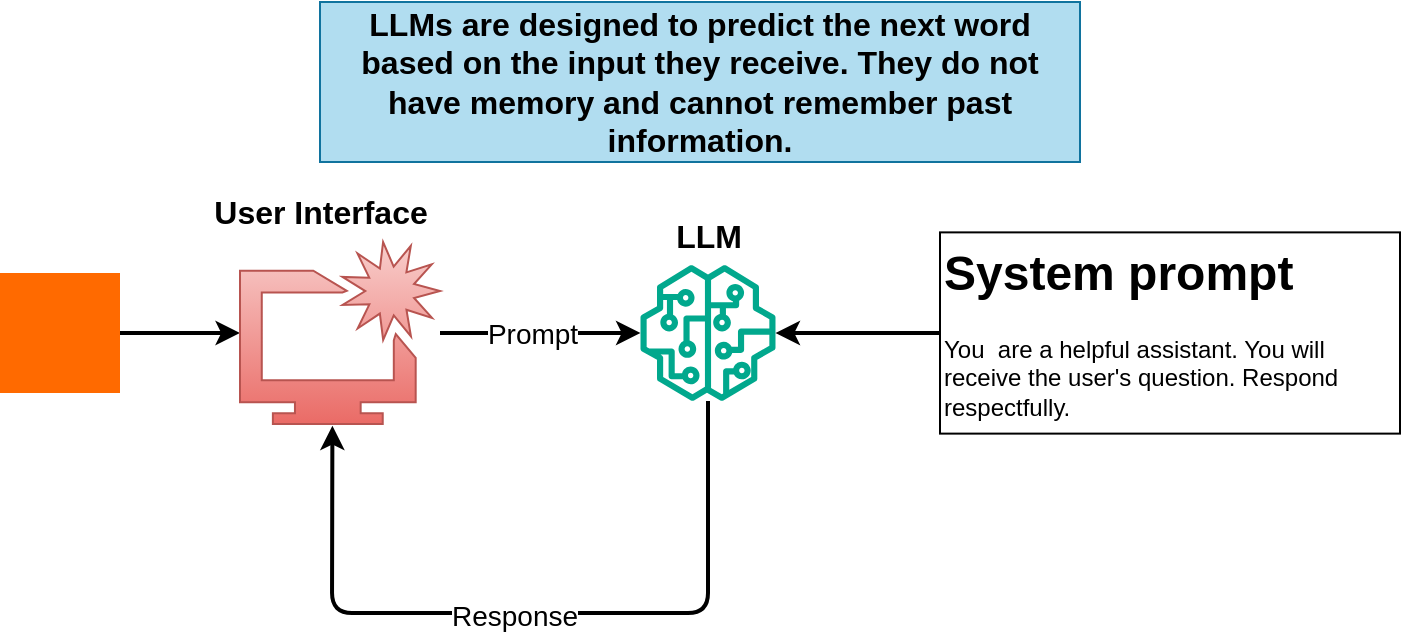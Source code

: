 <mxfile>
    <diagram id="2ypk4h6xKcRwt0RZckmg" name="default_behaviour">
        <mxGraphModel dx="1418" dy="736" grid="1" gridSize="10" guides="1" tooltips="1" connect="1" arrows="1" fold="1" page="1" pageScale="1" pageWidth="850" pageHeight="1100" background="none" math="0" shadow="0">
            <root>
                <mxCell id="0"/>
                <mxCell id="1" parent="0"/>
                <mxCell id="Y8WE8YfLrraXGozAKtcL-44" value="" style="edgeStyle=none;html=1;strokeWidth=2;" parent="1" source="Y8WE8YfLrraXGozAKtcL-45" target="Y8WE8YfLrraXGozAKtcL-48" edge="1">
                    <mxGeometry relative="1" as="geometry"/>
                </mxCell>
                <mxCell id="Y8WE8YfLrraXGozAKtcL-45" value="" style="points=[];aspect=fixed;html=1;align=center;shadow=0;dashed=0;fillColor=#FF6A00;strokeColor=none;shape=mxgraph.alibaba_cloud.user;" parent="1" vertex="1">
                    <mxGeometry x="90" y="245.5" width="60" height="60" as="geometry"/>
                </mxCell>
                <mxCell id="Y8WE8YfLrraXGozAKtcL-46" style="edgeStyle=none;html=1;strokeWidth=2;" parent="1" source="Y8WE8YfLrraXGozAKtcL-48" target="Y8WE8YfLrraXGozAKtcL-49" edge="1">
                    <mxGeometry relative="1" as="geometry"/>
                </mxCell>
                <mxCell id="Y8WE8YfLrraXGozAKtcL-47" value="&lt;font style=&quot;font-size: 14px;&quot;&gt;Prompt&lt;/font&gt;" style="edgeLabel;html=1;align=center;verticalAlign=middle;resizable=0;points=[];" parent="Y8WE8YfLrraXGozAKtcL-46" vertex="1" connectable="0">
                    <mxGeometry x="-0.09" relative="1" as="geometry">
                        <mxPoint as="offset"/>
                    </mxGeometry>
                </mxCell>
                <mxCell id="Y8WE8YfLrraXGozAKtcL-48" value="" style="sketch=0;html=1;aspect=fixed;shadow=0;verticalAlign=top;labelPosition=center;verticalLabelPosition=bottom;shape=mxgraph.gcp2.enhance_ui_2;fillColor=#f8cecc;strokeColor=#b85450;gradientColor=#ea6b66;" parent="1" vertex="1">
                    <mxGeometry x="210" y="230" width="100" height="91" as="geometry"/>
                </mxCell>
                <mxCell id="Y8WE8YfLrraXGozAKtcL-49" value="" style="sketch=0;outlineConnect=0;fontColor=#232F3E;gradientColor=none;fillColor=#01A88D;strokeColor=none;dashed=0;verticalLabelPosition=bottom;verticalAlign=top;align=center;html=1;fontSize=12;fontStyle=0;aspect=fixed;pointerEvents=1;shape=mxgraph.aws4.sagemaker_model;" parent="1" vertex="1">
                    <mxGeometry x="410" y="241.5" width="68" height="68" as="geometry"/>
                </mxCell>
                <mxCell id="Y8WE8YfLrraXGozAKtcL-50" style="edgeStyle=none;html=1;entryX=0.462;entryY=1.009;entryDx=0;entryDy=0;entryPerimeter=0;strokeWidth=2;" parent="1" source="Y8WE8YfLrraXGozAKtcL-49" target="Y8WE8YfLrraXGozAKtcL-48" edge="1">
                    <mxGeometry relative="1" as="geometry">
                        <Array as="points">
                            <mxPoint x="444" y="415.5"/>
                            <mxPoint x="256" y="415.5"/>
                        </Array>
                    </mxGeometry>
                </mxCell>
                <mxCell id="Y8WE8YfLrraXGozAKtcL-51" value="&lt;font style=&quot;font-size: 14px;&quot;&gt;Response&lt;/font&gt;" style="edgeLabel;html=1;align=center;verticalAlign=middle;resizable=0;points=[];" parent="Y8WE8YfLrraXGozAKtcL-50" vertex="1" connectable="0">
                    <mxGeometry x="0.048" y="1" relative="1" as="geometry">
                        <mxPoint as="offset"/>
                    </mxGeometry>
                </mxCell>
                <mxCell id="Y8WE8YfLrraXGozAKtcL-52" value="&lt;b&gt;&lt;font style=&quot;font-size: 16px;&quot;&gt;User Interface&lt;/font&gt;&lt;/b&gt;" style="text;html=1;align=center;verticalAlign=middle;resizable=0;points=[];autosize=1;strokeColor=none;fillColor=none;" parent="1" vertex="1">
                    <mxGeometry x="185" y="200" width="130" height="30" as="geometry"/>
                </mxCell>
                <mxCell id="Y8WE8YfLrraXGozAKtcL-53" value="" style="edgeStyle=none;html=1;strokeWidth=2;" parent="1" source="Y8WE8YfLrraXGozAKtcL-54" target="Y8WE8YfLrraXGozAKtcL-49" edge="1">
                    <mxGeometry relative="1" as="geometry"/>
                </mxCell>
                <mxCell id="Y8WE8YfLrraXGozAKtcL-54" value="&lt;h1 style=&quot;margin-top: 0px;&quot;&gt;System prompt&lt;/h1&gt;&lt;p&gt;&lt;font style=&quot;background-color: light-dark(#ffffff, var(--ge-dark-color, #121212)); color: light-dark(rgb(0, 0, 0), rgb(255, 0, 128));&quot;&gt;&lt;span&gt;​You&amp;nbsp; are a&amp;nbsp;&lt;/span&gt;&lt;span style=&quot;scrollbar-color: light-dark(#e2e2e2, #4b4b4b)&lt;br/&gt;&#x9;&#x9;&#x9;&#x9;&#x9;light-dark(#fbfbfb, var(--dark-panel-color));&quot; class=&quot;relative -mx-px my-[-0.2rem] rounded px-px py-[0.2rem]&quot;&gt;helpful assistant. You will receive the user&#39;s question.&lt;/span&gt;&lt;span&gt;&amp;nbsp;R&lt;/span&gt;&lt;span style=&quot;scrollbar-color: light-dark(#e2e2e2, #4b4b4b)&lt;br/&gt;&#x9;&#x9;&#x9;&#x9;&#x9;light-dark(#fbfbfb, var(--dark-panel-color));&quot; class=&quot;relative -mx-px my-[-0.2rem] rounded px-px py-[0.2rem]&quot;&gt;espond respectfully.&lt;/span&gt;&lt;/font&gt;&lt;/p&gt;" style="text;html=1;whiteSpace=wrap;overflow=hidden;rounded=0;strokeColor=light-dark(#000000,#CC0066);" parent="1" vertex="1">
                    <mxGeometry x="560" y="225.19" width="230" height="100.62" as="geometry"/>
                </mxCell>
                <mxCell id="Y8WE8YfLrraXGozAKtcL-68" value="&lt;b&gt;&lt;font style=&quot;font-size: 16px;&quot;&gt;LLM&lt;/font&gt;&lt;/b&gt;" style="text;html=1;align=center;verticalAlign=middle;resizable=0;points=[];autosize=1;strokeColor=none;fillColor=none;" parent="1" vertex="1">
                    <mxGeometry x="414" y="211.5" width="60" height="30" as="geometry"/>
                </mxCell>
                <mxCell id="1kZcDgEGnn6CrOYdhNpg-1" value="&lt;font style=&quot;font-size: 16px;&quot;&gt;&lt;b&gt;LLMs are designed to predict the next word based on the input they receive. They do not have memory and cannot remember past information.&lt;/b&gt;&lt;/font&gt;" style="text;html=1;align=center;verticalAlign=middle;whiteSpace=wrap;rounded=0;fillColor=#b1ddf0;strokeColor=#10739e;" parent="1" vertex="1">
                    <mxGeometry x="250" y="110" width="380" height="80" as="geometry"/>
                </mxCell>
            </root>
        </mxGraphModel>
    </diagram>
    <diagram id="iXAo9sYTLLeKCSDiNjxV" name="Chatbot">
        <mxGraphModel dx="1668" dy="866" grid="1" gridSize="10" guides="1" tooltips="1" connect="1" arrows="1" fold="1" page="1" pageScale="1" pageWidth="850" pageHeight="1100" math="0" shadow="0">
            <root>
                <mxCell id="0"/>
                <mxCell id="1" parent="0"/>
                <mxCell id="ZaSf40l-qD1vIOE2nteJ-1" value="" style="rounded=1;whiteSpace=wrap;html=1;" vertex="1" parent="1">
                    <mxGeometry x="500" y="120" width="270" height="170" as="geometry"/>
                </mxCell>
                <mxCell id="LRe8zzpYz2Srzk1yg0kY-8" style="edgeStyle=none;html=1;strokeWidth=2;" parent="1" target="dYJ3qJzvtYMudenZZ0-c-6" edge="1">
                    <mxGeometry relative="1" as="geometry">
                        <mxPoint x="499" y="430" as="sourcePoint"/>
                    </mxGeometry>
                </mxCell>
                <mxCell id="dYJ3qJzvtYMudenZZ0-c-1" value="" style="edgeStyle=none;html=1;strokeWidth=2;" parent="1" source="dYJ3qJzvtYMudenZZ0-c-2" target="dYJ3qJzvtYMudenZZ0-c-5" edge="1">
                    <mxGeometry relative="1" as="geometry"/>
                </mxCell>
                <mxCell id="dYJ3qJzvtYMudenZZ0-c-2" value="" style="points=[];aspect=fixed;html=1;align=center;shadow=0;dashed=0;fillColor=#FF6A00;strokeColor=none;shape=mxgraph.alibaba_cloud.user;" parent="1" vertex="1">
                    <mxGeometry x="40" y="400" width="60" height="60" as="geometry"/>
                </mxCell>
                <mxCell id="dYJ3qJzvtYMudenZZ0-c-3" style="edgeStyle=none;html=1;strokeWidth=2;" parent="1" source="dYJ3qJzvtYMudenZZ0-c-5" target="dYJ3qJzvtYMudenZZ0-c-6" edge="1">
                    <mxGeometry relative="1" as="geometry"/>
                </mxCell>
                <mxCell id="dYJ3qJzvtYMudenZZ0-c-4" value="&lt;font style=&quot;font-size: 14px; color: light-dark(rgb(0, 0, 0), rgb(255, 255, 255));&quot;&gt;Prompt&lt;/font&gt;" style="edgeLabel;html=1;align=center;verticalAlign=middle;resizable=0;points=[];" parent="dYJ3qJzvtYMudenZZ0-c-3" vertex="1" connectable="0">
                    <mxGeometry x="-0.09" relative="1" as="geometry">
                        <mxPoint as="offset"/>
                    </mxGeometry>
                </mxCell>
                <mxCell id="dYJ3qJzvtYMudenZZ0-c-5" value="" style="sketch=0;html=1;aspect=fixed;shadow=0;verticalAlign=top;labelPosition=center;verticalLabelPosition=bottom;shape=mxgraph.gcp2.enhance_ui_2;fillColor=#f8cecc;strokeColor=#b85450;gradientColor=#ea6b66;" parent="1" vertex="1">
                    <mxGeometry x="160" y="384.5" width="100" height="91" as="geometry"/>
                </mxCell>
                <mxCell id="dYJ3qJzvtYMudenZZ0-c-6" value="" style="sketch=0;outlineConnect=0;fontColor=#232F3E;gradientColor=none;fillColor=#01A88D;strokeColor=none;dashed=0;verticalLabelPosition=bottom;verticalAlign=top;align=center;html=1;fontSize=12;fontStyle=0;aspect=fixed;pointerEvents=1;shape=mxgraph.aws4.sagemaker_model;" parent="1" vertex="1">
                    <mxGeometry x="360" y="396" width="68" height="68" as="geometry"/>
                </mxCell>
                <mxCell id="dYJ3qJzvtYMudenZZ0-c-7" style="edgeStyle=none;html=1;entryX=0.462;entryY=1.009;entryDx=0;entryDy=0;entryPerimeter=0;strokeWidth=2;" parent="1" source="dYJ3qJzvtYMudenZZ0-c-6" target="dYJ3qJzvtYMudenZZ0-c-5" edge="1">
                    <mxGeometry relative="1" as="geometry">
                        <Array as="points">
                            <mxPoint x="394" y="570"/>
                            <mxPoint x="206" y="570"/>
                        </Array>
                    </mxGeometry>
                </mxCell>
                <mxCell id="dYJ3qJzvtYMudenZZ0-c-8" value="&lt;font style=&quot;font-size: 14px; color: light-dark(rgb(0, 0, 0), rgb(255, 255, 255));&quot;&gt;Response&lt;/font&gt;" style="edgeLabel;html=1;align=center;verticalAlign=middle;resizable=0;points=[];" parent="dYJ3qJzvtYMudenZZ0-c-7" vertex="1" connectable="0">
                    <mxGeometry x="0.048" y="1" relative="1" as="geometry">
                        <mxPoint as="offset"/>
                    </mxGeometry>
                </mxCell>
                <mxCell id="dYJ3qJzvtYMudenZZ0-c-9" value="&lt;b&gt;&lt;font style=&quot;font-size: 16px; color: light-dark(rgb(0, 0, 0), rgb(255, 255, 255));&quot;&gt;User Interface&lt;/font&gt;&lt;/b&gt;" style="text;html=1;align=center;verticalAlign=middle;resizable=0;points=[];autosize=1;strokeColor=none;fillColor=none;" parent="1" vertex="1">
                    <mxGeometry x="135" y="354.5" width="130" height="30" as="geometry"/>
                </mxCell>
                <mxCell id="oldiGnGff6JFZiPYqXT4-5" value="&lt;b&gt;&lt;font style=&quot;font-size: 14px; color: light-dark(rgb(0, 0, 0), rgb(255, 255, 0));&quot;&gt;update_memory()&lt;/font&gt;&lt;/b&gt;" style="shape=process;whiteSpace=wrap;html=1;backgroundOutline=1;strokeColor=light-dark(#000000,#FFFFFF);strokeWidth=2;" parent="1" vertex="1">
                    <mxGeometry x="315" y="620" width="176" height="60" as="geometry"/>
                </mxCell>
                <mxCell id="oldiGnGff6JFZiPYqXT4-10" value="" style="endArrow=none;dashed=1;html=1;dashPattern=1 3;strokeWidth=3;exitX=0.158;exitY=-0.032;exitDx=0;exitDy=0;exitPerimeter=0;" parent="1" source="oldiGnGff6JFZiPYqXT4-5" edge="1">
                    <mxGeometry width="50" height="50" relative="1" as="geometry">
                        <mxPoint x="260" y="590" as="sourcePoint"/>
                        <mxPoint x="342" y="570" as="targetPoint"/>
                    </mxGeometry>
                </mxCell>
                <mxCell id="LRe8zzpYz2Srzk1yg0kY-5" style="edgeStyle=none;html=1;entryX=0.5;entryY=0;entryDx=0;entryDy=0;exitX=0.5;exitY=1;exitDx=0;exitDy=0;strokeWidth=2;" parent="1" source="ZaSf40l-qD1vIOE2nteJ-1" target="LRe8zzpYz2Srzk1yg0kY-4" edge="1">
                    <mxGeometry relative="1" as="geometry">
                        <mxPoint x="640" y="310" as="sourcePoint"/>
                    </mxGeometry>
                </mxCell>
                <mxCell id="oldiGnGff6JFZiPYqXT4-15" value="&lt;font style=&quot;font-size: 14px; color: light-dark(rgb(0, 0, 0), rgb(255, 255, 51));&quot;&gt;load_memory()&lt;/font&gt;" style="shape=process;whiteSpace=wrap;html=1;backgroundOutline=1;strokeWidth=2;" parent="1" vertex="1">
                    <mxGeometry x="517" y="205" width="176" height="60" as="geometry"/>
                </mxCell>
                <mxCell id="oldiGnGff6JFZiPYqXT4-17" value="" style="outlineConnect=0;dashed=0;verticalLabelPosition=bottom;verticalAlign=top;align=center;html=1;shape=mxgraph.aws3.lambda_function;fillColor=light-dark(#E6D0DE,#FFFF00);strokeColor=#996185;gradientColor=#d5739d;" parent="1" vertex="1">
                    <mxGeometry x="710" y="143.5" width="45" height="43" as="geometry"/>
                </mxCell>
                <mxCell id="oldiGnGff6JFZiPYqXT4-19" value="&lt;b&gt;&lt;font style=&quot;font-size: 16px; color: light-dark(rgb(0, 0, 0), rgb(255, 255, 255));&quot;&gt;LLM&lt;/font&gt;&lt;/b&gt;" style="text;html=1;align=center;verticalAlign=middle;resizable=0;points=[];autosize=1;strokeColor=none;fillColor=none;" parent="1" vertex="1">
                    <mxGeometry x="364" y="366" width="60" height="30" as="geometry"/>
                </mxCell>
                <mxCell id="LRe8zzpYz2Srzk1yg0kY-4" value="" style="rounded=0;whiteSpace=wrap;html=1;" parent="1" vertex="1">
                    <mxGeometry x="500" y="350" width="270" height="320" as="geometry"/>
                </mxCell>
                <mxCell id="oldiGnGff6JFZiPYqXT4-1" value="&lt;h1 style=&quot;margin-top: 0px;&quot;&gt;&lt;font style=&quot;color: light-dark(rgb(0, 0, 0), rgb(255, 255, 255));&quot;&gt;Instructions&lt;/font&gt;&lt;/h1&gt;" style="text;html=1;whiteSpace=wrap;overflow=hidden;rounded=0;strokeColor=light-dark(#000000,#CC0066);" parent="1" vertex="1">
                    <mxGeometry x="510" y="356" width="250" height="44" as="geometry"/>
                </mxCell>
                <mxCell id="LRe8zzpYz2Srzk1yg0kY-2" value="&lt;h1 style=&quot;margin-top: 0px;&quot;&gt;&lt;font style=&quot;color: light-dark(rgb(0, 0, 0), rgb(255, 255, 255));&quot;&gt;Chat history&lt;/font&gt;&lt;/h1&gt;&lt;div style=&quot;scrollbar-color: light-dark(#e2e2e2, #4b4b4b)&lt;br/&gt;&#x9;&#x9;&#x9;&#x9;&#x9;light-dark(#fbfbfb, var(--dark-panel-color)); text-wrap: nowrap;&quot;&gt;&lt;font style=&quot;scrollbar-color: light-dark(#e2e2e2, #4b4b4b)&lt;br/&gt;&#x9;&#x9;&#x9;&#x9;&#x9;light-dark(#fbfbfb, var(--dark-panel-color)); font-size: 11px;&quot;&gt;&lt;span style=&quot;scrollbar-color: light-dark(#e2e2e2, #4b4b4b)&lt;br/&gt;&#x9;&#x9;&#x9;&#x9;&#x9;light-dark(#fbfbfb, var(--dark-panel-color)); background-color: transparent;&quot;&gt;[&quot;user&quot;: &quot;question 2&quot;, &quot;model&quot;: &quot;second response&quot;],&lt;/span&gt;&lt;br style=&quot;scrollbar-color: light-dark(#e2e2e2, #4b4b4b)&lt;br/&gt;&#x9;&#x9;&#x9;&#x9;&#x9;light-dark(#fbfbfb, var(--dark-panel-color));&quot;&gt;&lt;/font&gt;&lt;/div&gt;&lt;div style=&quot;scrollbar-color: light-dark(#e2e2e2, #4b4b4b)&lt;br/&gt;&#x9;&#x9;&#x9;&#x9;&#x9;light-dark(#fbfbfb, var(--dark-panel-color)); text-wrap: nowrap;&quot;&gt;&lt;div style=&quot;scrollbar-color: light-dark(#e2e2e2, #4b4b4b)&lt;br/&gt;&#x9;&#x9;&#x9;&#x9;&#x9;light-dark(#fbfbfb, var(--dark-panel-color));&quot;&gt;&lt;div style=&quot;scrollbar-color: light-dark(#e2e2e2, #4b4b4b)&lt;br/&gt;&#x9;&#x9;&#x9;&#x9;&#x9;light-dark(#fbfbfb, var(--dark-panel-color));&quot;&gt;&lt;font style=&quot;scrollbar-color: light-dark(#e2e2e2, #4b4b4b)&lt;br/&gt;&#x9;&#x9;&#x9;&#x9;&#x9;light-dark(#fbfbfb, var(--dark-panel-color)); font-size: 11px;&quot;&gt;[&quot;user&quot;: &quot;question 3&quot;, &quot;model&quot;: &quot;third response&quot;],&lt;/font&gt;&lt;/div&gt;&lt;/div&gt;&lt;/div&gt;" style="text;html=1;whiteSpace=wrap;overflow=hidden;rounded=0;strokeColor=light-dark(#000000,#33FFFF);" parent="1" vertex="1">
                    <mxGeometry x="510" y="570" width="250" height="93.38" as="geometry"/>
                </mxCell>
                <mxCell id="LRe8zzpYz2Srzk1yg0kY-7" value="&lt;font style=&quot;font-size: 16px; color: light-dark(rgb(0, 0, 0), rgb(255, 255, 255));&quot;&gt;System prompt&lt;/font&gt;" style="text;html=1;align=center;verticalAlign=middle;resizable=0;points=[];autosize=1;strokeColor=none;fillColor=none;" parent="1" vertex="1">
                    <mxGeometry x="500" y="320" width="130" height="30" as="geometry"/>
                </mxCell>
                <mxCell id="qbJM-krLzfZGGceGNo1L-1" value="&lt;b style=&quot;scrollbar-color: light-dark(#e2e2e2, #4b4b4b)&lt;br/&gt;&#x9;&#x9;&#x9;&#x9;&#x9;light-dark(#fbfbfb, var(--dark-panel-color)); font-size: 16px;&quot;&gt;&lt;font style=&quot;color: light-dark(rgb(192, 192, 192), rgb(255, 255, 255));&quot;&gt;The LLM can only respond to the user&#39;s question.&lt;/font&gt;&lt;/b&gt;" style="rounded=1;whiteSpace=wrap;html=1;fillColor=#b0e3e6;strokeColor=#0e8088;" parent="1" vertex="1">
                    <mxGeometry x="213" y="50" width="425" height="60" as="geometry"/>
                </mxCell>
                <mxCell id="ZaSf40l-qD1vIOE2nteJ-2" style="edgeStyle=none;html=1;entryX=0;entryY=0.5;entryDx=0;entryDy=0;strokeWidth=2;" edge="1" parent="1" source="BaPnENH6UB1XutrSsQL--1" target="ZaSf40l-qD1vIOE2nteJ-1">
                    <mxGeometry relative="1" as="geometry"/>
                </mxCell>
                <mxCell id="BaPnENH6UB1XutrSsQL--1" value="&lt;b&gt;SQL DB&lt;/b&gt;" style="shape=cylinder3;whiteSpace=wrap;html=1;boundedLbl=1;backgroundOutline=1;size=15;fillColor=#f8cecc;strokeColor=#b85450;gradientColor=#ea6b66;" vertex="1" parent="1">
                    <mxGeometry x="380" y="165" width="60" height="80" as="geometry"/>
                </mxCell>
                <mxCell id="BaPnENH6UB1XutrSsQL--2" value="&lt;h1 style=&quot;margin-top: 0px;&quot;&gt;&lt;font style=&quot;color: light-dark(rgb(0, 0, 0), rgb(255, 255, 255));&quot;&gt;Chat hisotory summary&lt;/font&gt;&lt;/h1&gt;&lt;div style=&quot;scrollbar-color: light-dark(#e2e2e2, #4b4b4b)&lt;br/&gt;&#x9;&#x9;&#x9;&#x9;&#x9;light-dark(#fbfbfb, var(--dark-panel-color)); text-wrap: nowrap;&quot;&gt;&lt;span style=&quot;font-size: 11px;&quot;&gt;Contains a summary of older chat history.&lt;/span&gt;&lt;/div&gt;" style="text;html=1;whiteSpace=wrap;overflow=hidden;rounded=0;strokeColor=light-dark(#000000,#FFFF00);" vertex="1" parent="1">
                    <mxGeometry x="510" y="460" width="250" height="100" as="geometry"/>
                </mxCell>
                <mxCell id="BaPnENH6UB1XutrSsQL--5" value="&lt;b&gt;&lt;font style=&quot;font-size: 14px; color: light-dark(rgb(0, 0, 0), rgb(255, 255, 0));&quot;&gt;update_summary()&lt;/font&gt;&lt;/b&gt;" style="shape=process;whiteSpace=wrap;html=1;backgroundOutline=1;strokeColor=light-dark(#000000,#FFFFFF);strokeWidth=2;" vertex="1" parent="1">
                    <mxGeometry x="110" y="620" width="176" height="60" as="geometry"/>
                </mxCell>
                <mxCell id="BaPnENH6UB1XutrSsQL--6" value="" style="endArrow=none;dashed=1;html=1;dashPattern=1 3;strokeWidth=3;exitX=0.68;exitY=0.003;exitDx=0;exitDy=0;exitPerimeter=0;" edge="1" parent="1" source="BaPnENH6UB1XutrSsQL--5">
                    <mxGeometry width="50" height="50" relative="1" as="geometry">
                        <mxPoint x="353" y="631" as="sourcePoint"/>
                        <mxPoint x="230" y="570" as="targetPoint"/>
                    </mxGeometry>
                </mxCell>
                <mxCell id="BaPnENH6UB1XutrSsQL--8" value="&lt;font style=&quot;font-size: 14px; color: light-dark(rgb(0, 0, 0), rgb(255, 255, 51));&quot;&gt;load_summary()&lt;/font&gt;" style="shape=process;whiteSpace=wrap;html=1;backgroundOutline=1;strokeWidth=2;" vertex="1" parent="1">
                    <mxGeometry x="517" y="135" width="176" height="60" as="geometry"/>
                </mxCell>
                <mxCell id="BaPnENH6UB1XutrSsQL--10" value="" style="outlineConnect=0;dashed=0;verticalLabelPosition=bottom;verticalAlign=top;align=center;html=1;shape=mxgraph.aws3.lambda_function;fillColor=light-dark(#E6D0DE,#FFFF00);strokeColor=#996185;gradientColor=#d5739d;" vertex="1" parent="1">
                    <mxGeometry x="710" y="213.5" width="45" height="43" as="geometry"/>
                </mxCell>
                <mxCell id="BaPnENH6UB1XutrSsQL--11" value="" style="outlineConnect=0;dashed=0;verticalLabelPosition=bottom;verticalAlign=top;align=center;html=1;shape=mxgraph.aws3.lambda_function;fillColor=light-dark(#E6D0DE,#FFFF00);strokeColor=#996185;gradientColor=#d5739d;" vertex="1" parent="1">
                    <mxGeometry x="315" y="690" width="45" height="43" as="geometry"/>
                </mxCell>
                <mxCell id="BaPnENH6UB1XutrSsQL--12" value="" style="outlineConnect=0;dashed=0;verticalLabelPosition=bottom;verticalAlign=top;align=center;html=1;shape=mxgraph.aws3.lambda_function;fillColor=light-dark(#E6D0DE,#FFFF00);strokeColor=#996185;gradientColor=#d5739d;" vertex="1" parent="1">
                    <mxGeometry x="115" y="690" width="45" height="43" as="geometry"/>
                </mxCell>
                <mxCell id="ZaSf40l-qD1vIOE2nteJ-3" value="" style="sketch=0;outlineConnect=0;fontColor=#232F3E;gradientColor=none;fillColor=light-dark(#01A88D,#6666FF);strokeColor=none;dashed=0;verticalLabelPosition=bottom;verticalAlign=top;align=center;html=1;fontSize=12;fontStyle=0;aspect=fixed;pointerEvents=1;shape=mxgraph.aws4.sagemaker_model;" vertex="1" parent="1">
                    <mxGeometry x="79" y="628.5" width="43" height="43" as="geometry"/>
                </mxCell>
                <mxCell id="yQqZcVBaL_9oWl5ozG5w-1" value="&lt;h1 style=&quot;margin-top: 0px;&quot;&gt;&lt;font style=&quot;color: light-dark(rgb(0, 0, 0), rgb(255, 255, 255));&quot;&gt;User info&lt;/font&gt;&lt;/h1&gt;" style="text;html=1;whiteSpace=wrap;overflow=hidden;rounded=0;strokeColor=light-dark(#000000,#66FF66);" vertex="1" parent="1">
                    <mxGeometry x="510" y="408" width="250" height="44" as="geometry"/>
                </mxCell>
            </root>
        </mxGraphModel>
    </diagram>
    <diagram id="uIx-KnG2aSRVWrLdQI9L" name="Chatbot-Agentic-V1">
        <mxGraphModel dx="1668" dy="1966" grid="1" gridSize="10" guides="1" tooltips="1" connect="1" arrows="1" fold="1" page="1" pageScale="1" pageWidth="850" pageHeight="1100" math="0" shadow="0">
            <root>
                <mxCell id="0"/>
                <mxCell id="1" parent="0"/>
                <mxCell id="KARUy-GNG9DjSQZAgZIX-1" value="" style="edgeStyle=none;html=1;strokeWidth=2;" parent="1" source="KARUy-GNG9DjSQZAgZIX-2" target="KARUy-GNG9DjSQZAgZIX-5" edge="1">
                    <mxGeometry relative="1" as="geometry"/>
                </mxCell>
                <mxCell id="KARUy-GNG9DjSQZAgZIX-2" value="" style="points=[];aspect=fixed;html=1;align=center;shadow=0;dashed=0;fillColor=#FF6A00;strokeColor=none;shape=mxgraph.alibaba_cloud.user;" parent="1" vertex="1">
                    <mxGeometry x="78" y="380" width="60" height="60" as="geometry"/>
                </mxCell>
                <mxCell id="KARUy-GNG9DjSQZAgZIX-3" style="edgeStyle=none;html=1;strokeWidth=2;" parent="1" source="KARUy-GNG9DjSQZAgZIX-5" target="KARUy-GNG9DjSQZAgZIX-6" edge="1">
                    <mxGeometry relative="1" as="geometry"/>
                </mxCell>
                <mxCell id="KARUy-GNG9DjSQZAgZIX-4" value="&lt;font style=&quot;font-size: 14px; color: light-dark(rgb(0, 0, 0), rgb(255, 255, 255));&quot;&gt;Prompt&lt;/font&gt;" style="edgeLabel;html=1;align=center;verticalAlign=middle;resizable=0;points=[];" parent="KARUy-GNG9DjSQZAgZIX-3" vertex="1" connectable="0">
                    <mxGeometry x="-0.09" relative="1" as="geometry">
                        <mxPoint as="offset"/>
                    </mxGeometry>
                </mxCell>
                <mxCell id="KARUy-GNG9DjSQZAgZIX-5" value="" style="sketch=0;html=1;aspect=fixed;shadow=0;verticalAlign=top;labelPosition=center;verticalLabelPosition=bottom;shape=mxgraph.gcp2.enhance_ui_2;fillColor=#f8cecc;strokeColor=#b85450;gradientColor=#ea6b66;" parent="1" vertex="1">
                    <mxGeometry x="198" y="364.5" width="100" height="91" as="geometry"/>
                </mxCell>
                <mxCell id="KARUy-GNG9DjSQZAgZIX-6" value="" style="sketch=0;outlineConnect=0;fontColor=#232F3E;gradientColor=none;fillColor=#01A88D;strokeColor=none;dashed=0;verticalLabelPosition=bottom;verticalAlign=top;align=center;html=1;fontSize=12;fontStyle=0;aspect=fixed;pointerEvents=1;shape=mxgraph.aws4.sagemaker_model;" parent="1" vertex="1">
                    <mxGeometry x="398" y="376" width="68" height="68" as="geometry"/>
                </mxCell>
                <mxCell id="KARUy-GNG9DjSQZAgZIX-7" style="edgeStyle=none;html=1;entryX=0.462;entryY=1.009;entryDx=0;entryDy=0;entryPerimeter=0;strokeWidth=2;" parent="1" source="KARUy-GNG9DjSQZAgZIX-6" target="KARUy-GNG9DjSQZAgZIX-5" edge="1">
                    <mxGeometry relative="1" as="geometry">
                        <Array as="points">
                            <mxPoint x="432" y="550"/>
                            <mxPoint x="244" y="550"/>
                        </Array>
                    </mxGeometry>
                </mxCell>
                <mxCell id="KARUy-GNG9DjSQZAgZIX-8" value="&lt;font style=&quot;font-size: 14px; color: light-dark(rgb(0, 0, 0), rgb(255, 255, 255));&quot;&gt;Response&lt;/font&gt;" style="edgeLabel;html=1;align=center;verticalAlign=middle;resizable=0;points=[];" parent="KARUy-GNG9DjSQZAgZIX-7" vertex="1" connectable="0">
                    <mxGeometry x="0.048" y="1" relative="1" as="geometry">
                        <mxPoint as="offset"/>
                    </mxGeometry>
                </mxCell>
                <mxCell id="KARUy-GNG9DjSQZAgZIX-9" value="&lt;b&gt;&lt;font style=&quot;font-size: 16px; color: light-dark(rgb(0, 0, 0), rgb(255, 255, 255));&quot;&gt;User Interface&lt;/font&gt;&lt;/b&gt;" style="text;html=1;align=center;verticalAlign=middle;resizable=0;points=[];autosize=1;strokeColor=none;fillColor=none;" parent="1" vertex="1">
                    <mxGeometry x="173" y="334.5" width="130" height="30" as="geometry"/>
                </mxCell>
                <mxCell id="KARUy-GNG9DjSQZAgZIX-25" value="&lt;b&gt;&lt;font style=&quot;font-size: 16px; color: light-dark(rgb(0, 0, 0), rgb(255, 255, 255));&quot;&gt;LLM Agent&lt;/font&gt;&lt;/b&gt;" style="text;html=1;align=center;verticalAlign=middle;resizable=0;points=[];autosize=1;strokeColor=none;fillColor=none;" parent="1" vertex="1">
                    <mxGeometry x="370" y="334.5" width="110" height="30" as="geometry"/>
                </mxCell>
                <mxCell id="eI9gmc4GJ7sHjZ-JdA7c-12" value="" style="endArrow=none;dashed=1;html=1;entryX=1;entryY=1;entryDx=0;entryDy=0;strokeWidth=2;" parent="1" source="KARUy-GNG9DjSQZAgZIX-6" target="eI9gmc4GJ7sHjZ-JdA7c-1" edge="1">
                    <mxGeometry width="50" height="50" relative="1" as="geometry">
                        <mxPoint x="438" y="350" as="sourcePoint"/>
                        <mxPoint x="488" y="300" as="targetPoint"/>
                    </mxGeometry>
                </mxCell>
                <mxCell id="eI9gmc4GJ7sHjZ-JdA7c-13" value="" style="endArrow=none;dashed=1;html=1;entryX=0;entryY=1;entryDx=0;entryDy=0;strokeWidth=2;" parent="1" source="KARUy-GNG9DjSQZAgZIX-6" target="eI9gmc4GJ7sHjZ-JdA7c-1" edge="1">
                    <mxGeometry width="50" height="50" relative="1" as="geometry">
                        <mxPoint x="453" y="386" as="sourcePoint"/>
                        <mxPoint x="548" y="90" as="targetPoint"/>
                    </mxGeometry>
                </mxCell>
                <mxCell id="ghJCzZ3kmiqf2lyVwh7x-4" value="&lt;b style=&quot;scrollbar-color: light-dark(#e2e2e2, #4b4b4b)&lt;br/&gt;&#x9;&#x9;&#x9;&#x9;&#x9;light-dark(#fbfbfb, var(--dark-panel-color));&quot;&gt;&lt;font style=&quot;scrollbar-color: light-dark(#e2e2e2, #4b4b4b)&lt;br/&gt;&#x9;&#x9;&#x9;&#x9;&#x9;light-dark(#fbfbfb, var(--dark-panel-color)); font-size: 16px; color: light-dark(rgb(0, 0, 0), rgb(255, 255, 255));&quot;&gt;The LLM agent can perform three actions and will make the decision on its own.&lt;/font&gt;&lt;/b&gt;" style="rounded=1;whiteSpace=wrap;html=1;fillColor=#b0e3e6;strokeColor=#0e8088;" parent="1" vertex="1">
                    <mxGeometry x="198" y="-50" width="425" height="60" as="geometry"/>
                </mxCell>
                <mxCell id="0wFivuJregeMa1aAyvfg-3" value="" style="group" vertex="1" connectable="0" parent="1">
                    <mxGeometry x="540" y="340" width="270" height="450" as="geometry"/>
                </mxCell>
                <mxCell id="xDXTD8wcvSmWHEbK81C_-1" value="" style="rounded=0;whiteSpace=wrap;html=1;" vertex="1" parent="0wFivuJregeMa1aAyvfg-3">
                    <mxGeometry y="30" width="270" height="420" as="geometry"/>
                </mxCell>
                <mxCell id="xDXTD8wcvSmWHEbK81C_-2" value="&lt;h1 style=&quot;margin-top: 0px;&quot;&gt;&lt;font style=&quot;color: light-dark(rgb(0, 0, 0), rgb(255, 255, 255));&quot;&gt;Instructions&lt;/font&gt;&lt;/h1&gt;" style="text;html=1;whiteSpace=wrap;overflow=hidden;rounded=0;strokeColor=light-dark(#000000,#CC0066);" vertex="1" parent="0wFivuJregeMa1aAyvfg-3">
                    <mxGeometry x="10" y="36" width="250" height="44" as="geometry"/>
                </mxCell>
                <mxCell id="xDXTD8wcvSmWHEbK81C_-3" value="&lt;h1 style=&quot;margin-top: 0px;&quot;&gt;&lt;font style=&quot;color: light-dark(rgb(0, 0, 0), rgb(255, 255, 255));&quot;&gt;Chat history&lt;/font&gt;&lt;/h1&gt;&lt;div style=&quot;scrollbar-color: light-dark(#e2e2e2, #4b4b4b)&lt;br/&gt;&#x9;&#x9;&#x9;&#x9;&#x9;light-dark(#fbfbfb, var(--dark-panel-color)); text-wrap: nowrap;&quot;&gt;&lt;font style=&quot;scrollbar-color: light-dark(#e2e2e2, #4b4b4b)&lt;br/&gt;&#x9;&#x9;&#x9;&#x9;&#x9;light-dark(#fbfbfb, var(--dark-panel-color)); font-size: 11px;&quot;&gt;&lt;span style=&quot;scrollbar-color: light-dark(#e2e2e2, #4b4b4b)&lt;br/&gt;&#x9;&#x9;&#x9;&#x9;&#x9;light-dark(#fbfbfb, var(--dark-panel-color)); background-color: transparent;&quot;&gt;[&quot;user&quot;: &quot;question 2&quot;, &quot;model&quot;: &quot;second response&quot;],&lt;/span&gt;&lt;br style=&quot;scrollbar-color: light-dark(#e2e2e2, #4b4b4b)&lt;br/&gt;&#x9;&#x9;&#x9;&#x9;&#x9;light-dark(#fbfbfb, var(--dark-panel-color));&quot;&gt;&lt;/font&gt;&lt;/div&gt;&lt;div style=&quot;scrollbar-color: light-dark(#e2e2e2, #4b4b4b)&lt;br/&gt;&#x9;&#x9;&#x9;&#x9;&#x9;light-dark(#fbfbfb, var(--dark-panel-color)); text-wrap: nowrap;&quot;&gt;&lt;div style=&quot;scrollbar-color: light-dark(#e2e2e2, #4b4b4b)&lt;br/&gt;&#x9;&#x9;&#x9;&#x9;&#x9;light-dark(#fbfbfb, var(--dark-panel-color));&quot;&gt;&lt;div style=&quot;scrollbar-color: light-dark(#e2e2e2, #4b4b4b)&lt;br/&gt;&#x9;&#x9;&#x9;&#x9;&#x9;light-dark(#fbfbfb, var(--dark-panel-color));&quot;&gt;&lt;font style=&quot;scrollbar-color: light-dark(#e2e2e2, #4b4b4b)&lt;br/&gt;&#x9;&#x9;&#x9;&#x9;&#x9;light-dark(#fbfbfb, var(--dark-panel-color)); font-size: 11px;&quot;&gt;[&quot;user&quot;: &quot;question 3&quot;, &quot;model&quot;: &quot;third response&quot;],&lt;/font&gt;&lt;/div&gt;&lt;/div&gt;&lt;/div&gt;" style="text;html=1;whiteSpace=wrap;overflow=hidden;rounded=0;strokeColor=light-dark(#000000,#33FFFF);" vertex="1" parent="0wFivuJregeMa1aAyvfg-3">
                    <mxGeometry x="10" y="250" width="250" height="93.38" as="geometry"/>
                </mxCell>
                <mxCell id="xDXTD8wcvSmWHEbK81C_-4" value="&lt;font style=&quot;font-size: 16px; color: light-dark(rgb(0, 0, 0), rgb(255, 255, 255));&quot;&gt;System prompt&lt;/font&gt;" style="text;html=1;align=center;verticalAlign=middle;resizable=0;points=[];autosize=1;strokeColor=none;fillColor=none;" vertex="1" parent="0wFivuJregeMa1aAyvfg-3">
                    <mxGeometry width="130" height="30" as="geometry"/>
                </mxCell>
                <mxCell id="xDXTD8wcvSmWHEbK81C_-5" value="&lt;h1 style=&quot;margin-top: 0px;&quot;&gt;&lt;font style=&quot;color: light-dark(rgb(0, 0, 0), rgb(255, 255, 255));&quot;&gt;Chat hisotory summary&lt;/font&gt;&lt;/h1&gt;&lt;div style=&quot;scrollbar-color: light-dark(#e2e2e2, #4b4b4b)&lt;br/&gt;&#x9;&#x9;&#x9;&#x9;&#x9;light-dark(#fbfbfb, var(--dark-panel-color)); text-wrap: nowrap;&quot;&gt;&lt;span style=&quot;font-size: 11px;&quot;&gt;Contains a summary of older chat history.&lt;/span&gt;&lt;/div&gt;" style="text;html=1;whiteSpace=wrap;overflow=hidden;rounded=0;strokeColor=light-dark(#000000,#FFFF00);" vertex="1" parent="0wFivuJregeMa1aAyvfg-3">
                    <mxGeometry x="10" y="140" width="250" height="100" as="geometry"/>
                </mxCell>
                <mxCell id="xDXTD8wcvSmWHEbK81C_-6" value="&lt;h1 style=&quot;margin-top: 0px;&quot;&gt;&lt;font style=&quot;color: light-dark(rgb(0, 0, 0), rgb(255, 255, 255));&quot;&gt;User info&lt;/font&gt;&lt;/h1&gt;" style="text;html=1;whiteSpace=wrap;overflow=hidden;rounded=0;strokeColor=light-dark(#000000,#66FF66);" vertex="1" parent="0wFivuJregeMa1aAyvfg-3">
                    <mxGeometry x="10" y="88" width="250" height="44" as="geometry"/>
                </mxCell>
                <mxCell id="0wFivuJregeMa1aAyvfg-1" value="&lt;h1 style=&quot;margin-top: 0px;&quot;&gt;&lt;font style=&quot;color: light-dark(rgb(0, 0, 0), rgb(255, 255, 255));&quot;&gt;Tool explanation&lt;/font&gt;&lt;/h1&gt;" style="text;html=1;whiteSpace=wrap;overflow=hidden;rounded=0;strokeColor=light-dark(#000000,#FF00FF);" vertex="1" parent="0wFivuJregeMa1aAyvfg-3">
                    <mxGeometry x="10" y="350" width="250" height="40" as="geometry"/>
                </mxCell>
                <mxCell id="0wFivuJregeMa1aAyvfg-2" value="&lt;h1 style=&quot;margin-top: 0px;&quot;&gt;&lt;font style=&quot;color: light-dark(rgb(0, 0, 0), rgb(255, 255, 255));&quot;&gt;Function call result&lt;/font&gt;&lt;/h1&gt;" style="text;html=1;whiteSpace=wrap;overflow=hidden;rounded=0;strokeColor=light-dark(#000000,#FFB366);dashed=1;" vertex="1" parent="0wFivuJregeMa1aAyvfg-3">
                    <mxGeometry x="10" y="400" width="250" height="40" as="geometry"/>
                </mxCell>
                <mxCell id="0wFivuJregeMa1aAyvfg-4" style="edgeStyle=none;html=1;strokeWidth=2;" edge="1" parent="1" source="xDXTD8wcvSmWHEbK81C_-1" target="KARUy-GNG9DjSQZAgZIX-6">
                    <mxGeometry relative="1" as="geometry">
                        <Array as="points">
                            <mxPoint x="490" y="580"/>
                            <mxPoint x="490" y="410"/>
                        </Array>
                    </mxGeometry>
                </mxCell>
                <mxCell id="Ixpk0MkjzcTC3FBDD7IJ-1" value="&lt;b&gt;&lt;font style=&quot;font-size: 14px; color: light-dark(rgb(0, 0, 0), rgb(255, 255, 0));&quot;&gt;update_memory()&lt;/font&gt;&lt;/b&gt;" style="shape=process;whiteSpace=wrap;html=1;backgroundOutline=1;strokeColor=light-dark(#000000,#FFFFFF);strokeWidth=2;" vertex="1" parent="1">
                    <mxGeometry x="315" y="620" width="176" height="60" as="geometry"/>
                </mxCell>
                <mxCell id="Ixpk0MkjzcTC3FBDD7IJ-2" value="&lt;b&gt;&lt;font style=&quot;font-size: 14px; color: light-dark(rgb(0, 0, 0), rgb(255, 255, 0));&quot;&gt;update_summary()&lt;/font&gt;&lt;/b&gt;" style="shape=process;whiteSpace=wrap;html=1;backgroundOutline=1;strokeColor=light-dark(#000000,#FFFFFF);strokeWidth=2;" vertex="1" parent="1">
                    <mxGeometry x="110" y="620" width="176" height="60" as="geometry"/>
                </mxCell>
                <mxCell id="Ixpk0MkjzcTC3FBDD7IJ-3" value="" style="outlineConnect=0;dashed=0;verticalLabelPosition=bottom;verticalAlign=top;align=center;html=1;shape=mxgraph.aws3.lambda_function;fillColor=light-dark(#E6D0DE,#FFFF00);strokeColor=#996185;gradientColor=#d5739d;" vertex="1" parent="1">
                    <mxGeometry x="315" y="690" width="45" height="43" as="geometry"/>
                </mxCell>
                <mxCell id="Ixpk0MkjzcTC3FBDD7IJ-4" value="" style="outlineConnect=0;dashed=0;verticalLabelPosition=bottom;verticalAlign=top;align=center;html=1;shape=mxgraph.aws3.lambda_function;fillColor=light-dark(#E6D0DE,#FFFF00);strokeColor=#996185;gradientColor=#d5739d;" vertex="1" parent="1">
                    <mxGeometry x="115" y="690" width="45" height="43" as="geometry"/>
                </mxCell>
                <mxCell id="Ixpk0MkjzcTC3FBDD7IJ-5" value="" style="sketch=0;outlineConnect=0;fontColor=#232F3E;gradientColor=none;fillColor=light-dark(#01A88D,#6666FF);strokeColor=none;dashed=0;verticalLabelPosition=bottom;verticalAlign=top;align=center;html=1;fontSize=12;fontStyle=0;aspect=fixed;pointerEvents=1;shape=mxgraph.aws4.sagemaker_model;" vertex="1" parent="1">
                    <mxGeometry x="79" y="628.5" width="43" height="43" as="geometry"/>
                </mxCell>
                <mxCell id="eI9gmc4GJ7sHjZ-JdA7c-1" value="" style="shape=process;whiteSpace=wrap;html=1;backgroundOutline=1;strokeWidth=2;" parent="1" vertex="1">
                    <mxGeometry x="298" y="144.5" width="260" height="130" as="geometry"/>
                </mxCell>
                <mxCell id="KARUy-GNG9DjSQZAgZIX-27" value="&lt;b&gt;&lt;font style=&quot;color: light-dark(rgb(0, 0, 0), rgb(255, 255, 0));&quot;&gt;search_chat_history&lt;/font&gt;&lt;/b&gt;" style="shape=parallelogram;perimeter=parallelogramPerimeter;whiteSpace=wrap;html=1;fixedSize=1;strokeColor=light-dark(#000000,#FFFFFF);" parent="1" vertex="1">
                    <mxGeometry x="343" y="162.5" width="180" height="32" as="geometry"/>
                </mxCell>
                <mxCell id="KARUy-GNG9DjSQZAgZIX-28" value="&lt;b&gt;&lt;font style=&quot;color: light-dark(rgb(0, 0, 0), rgb(255, 255, 0));&quot;&gt;update_user_info&lt;/font&gt;&lt;/b&gt;" style="shape=parallelogram;perimeter=parallelogramPerimeter;whiteSpace=wrap;html=1;fixedSize=1;strokeColor=light-dark(#000000,#FFFFFF);" parent="1" vertex="1">
                    <mxGeometry x="343" y="224.5" width="180" height="30" as="geometry"/>
                </mxCell>
                <mxCell id="eI9gmc4GJ7sHjZ-JdA7c-14" value="" style="sketch=0;pointerEvents=1;shadow=0;dashed=0;html=1;aspect=fixed;labelPosition=center;verticalLabelPosition=bottom;verticalAlign=top;align=center;outlineConnect=0;shape=mxgraph.vvd.guest_agent_customization;fillColor=light-dark(#60A917,#FFB366);strokeColor=#2D7600;fontColor=#ffffff;" parent="1" vertex="1">
                    <mxGeometry x="378" y="420" width="50" height="46" as="geometry"/>
                </mxCell>
                <mxCell id="hV8MD0sjeUcMglxsTqgX-1" value="" style="outlineConnect=0;dashed=0;verticalLabelPosition=bottom;verticalAlign=top;align=center;html=1;shape=mxgraph.aws3.lambda_function;fillColor=light-dark(#E6D0DE,#666600);strokeColor=#996185;gradientColor=#d5739d;" vertex="1" parent="1">
                    <mxGeometry x="298" y="157" width="45" height="43" as="geometry"/>
                </mxCell>
                <mxCell id="hV8MD0sjeUcMglxsTqgX-2" value="" style="outlineConnect=0;dashed=0;verticalLabelPosition=bottom;verticalAlign=top;align=center;html=1;shape=mxgraph.aws3.lambda_function;fillColor=light-dark(#E6D0DE,#666600);strokeColor=#996185;gradientColor=#d5739d;" vertex="1" parent="1">
                    <mxGeometry x="298" y="218" width="45" height="43" as="geometry"/>
                </mxCell>
                <mxCell id="GXVeeTXEVp7bNT7UBPob-1" value="" style="rounded=1;whiteSpace=wrap;html=1;" vertex="1" parent="1">
                    <mxGeometry x="690" y="104.5" width="270" height="170" as="geometry"/>
                </mxCell>
                <mxCell id="GXVeeTXEVp7bNT7UBPob-2" style="edgeStyle=none;html=1;entryX=0.5;entryY=0;entryDx=0;entryDy=0;exitX=0.5;exitY=1;exitDx=0;exitDy=0;strokeWidth=2;" edge="1" parent="1" source="GXVeeTXEVp7bNT7UBPob-1" target="xDXTD8wcvSmWHEbK81C_-1">
                    <mxGeometry relative="1" as="geometry">
                        <mxPoint x="830" y="294.5" as="sourcePoint"/>
                        <mxPoint x="825" y="334.5" as="targetPoint"/>
                        <Array as="points">
                            <mxPoint x="825" y="330"/>
                            <mxPoint x="675" y="330"/>
                        </Array>
                    </mxGeometry>
                </mxCell>
                <mxCell id="GXVeeTXEVp7bNT7UBPob-3" value="&lt;font style=&quot;font-size: 14px; color: light-dark(rgb(0, 0, 0), rgb(255, 255, 51));&quot;&gt;load_memory()&lt;/font&gt;" style="shape=process;whiteSpace=wrap;html=1;backgroundOutline=1;strokeWidth=2;" vertex="1" parent="1">
                    <mxGeometry x="707" y="189.5" width="176" height="60" as="geometry"/>
                </mxCell>
                <mxCell id="GXVeeTXEVp7bNT7UBPob-4" value="" style="outlineConnect=0;dashed=0;verticalLabelPosition=bottom;verticalAlign=top;align=center;html=1;shape=mxgraph.aws3.lambda_function;fillColor=light-dark(#E6D0DE,#FFFF00);strokeColor=#996185;gradientColor=#d5739d;" vertex="1" parent="1">
                    <mxGeometry x="900" y="128" width="45" height="43" as="geometry"/>
                </mxCell>
                <mxCell id="GXVeeTXEVp7bNT7UBPob-5" style="edgeStyle=none;html=1;entryX=0.5;entryY=0;entryDx=0;entryDy=0;strokeWidth=2;" edge="1" parent="1" source="GXVeeTXEVp7bNT7UBPob-6" target="GXVeeTXEVp7bNT7UBPob-1">
                    <mxGeometry relative="1" as="geometry"/>
                </mxCell>
                <mxCell id="GXVeeTXEVp7bNT7UBPob-6" value="&lt;b&gt;SQL DB&lt;/b&gt;" style="shape=cylinder3;whiteSpace=wrap;html=1;boundedLbl=1;backgroundOutline=1;size=15;fillColor=#f8cecc;strokeColor=#b85450;gradientColor=#ea6b66;" vertex="1" parent="1">
                    <mxGeometry x="795" y="-10" width="60" height="80" as="geometry"/>
                </mxCell>
                <mxCell id="GXVeeTXEVp7bNT7UBPob-7" value="&lt;font style=&quot;font-size: 14px; color: light-dark(rgb(0, 0, 0), rgb(255, 255, 51));&quot;&gt;load_summary()&lt;/font&gt;" style="shape=process;whiteSpace=wrap;html=1;backgroundOutline=1;strokeWidth=2;" vertex="1" parent="1">
                    <mxGeometry x="707" y="119.5" width="176" height="60" as="geometry"/>
                </mxCell>
                <mxCell id="GXVeeTXEVp7bNT7UBPob-8" value="" style="outlineConnect=0;dashed=0;verticalLabelPosition=bottom;verticalAlign=top;align=center;html=1;shape=mxgraph.aws3.lambda_function;fillColor=light-dark(#E6D0DE,#FFFF00);strokeColor=#996185;gradientColor=#d5739d;" vertex="1" parent="1">
                    <mxGeometry x="900" y="198" width="45" height="43" as="geometry"/>
                </mxCell>
                <mxCell id="GXVeeTXEVp7bNT7UBPob-9" value="" style="sketch=0;outlineConnect=0;fontColor=#232F3E;gradientColor=none;fillColor=light-dark(#01A88D,#FFFF00);strokeColor=none;dashed=0;verticalLabelPosition=bottom;verticalAlign=top;align=center;html=1;fontSize=12;fontStyle=0;aspect=fixed;pointerEvents=1;shape=mxgraph.aws4.sagemaker_model;" vertex="1" parent="1">
                    <mxGeometry x="523" y="157" width="43" height="43" as="geometry"/>
                </mxCell>
                <mxCell id="VmuelivxoRBcEBdO_lNk-1" value="" style="endArrow=none;dashed=1;html=1;dashPattern=1 3;strokeWidth=3;exitX=0.426;exitY=-0.044;exitDx=0;exitDy=0;exitPerimeter=0;" edge="1" parent="1" source="Ixpk0MkjzcTC3FBDD7IJ-1">
                    <mxGeometry width="50" height="50" relative="1" as="geometry">
                        <mxPoint x="343" y="618" as="sourcePoint"/>
                        <mxPoint x="390" y="550" as="targetPoint"/>
                    </mxGeometry>
                </mxCell>
                <mxCell id="VmuelivxoRBcEBdO_lNk-2" value="" style="endArrow=none;dashed=1;html=1;dashPattern=1 3;strokeWidth=3;" edge="1" parent="1">
                    <mxGeometry width="50" height="50" relative="1" as="geometry">
                        <mxPoint x="270" y="620" as="sourcePoint"/>
                        <mxPoint x="270" y="550" as="targetPoint"/>
                    </mxGeometry>
                </mxCell>
                <mxCell id="XennVheZjjUPeigwyLu7-1" style="edgeStyle=none;html=1;entryX=0;entryY=0.5;entryDx=0;entryDy=0;entryPerimeter=0;strokeWidth=2;" edge="1" parent="1" source="eI9gmc4GJ7sHjZ-JdA7c-1" target="GXVeeTXEVp7bNT7UBPob-6">
                    <mxGeometry relative="1" as="geometry">
                        <Array as="points">
                            <mxPoint x="428" y="30"/>
                        </Array>
                    </mxGeometry>
                </mxCell>
                <mxCell id="klqlagOzx6ml9QK7o8j--1" value="&lt;b&gt;SQL DB&lt;/b&gt;" style="shape=cylinder3;whiteSpace=wrap;html=1;boundedLbl=1;backgroundOutline=1;size=15;fillColor=#f8cecc;strokeColor=#b85450;gradientColor=#ea6b66;" vertex="1" parent="1">
                    <mxGeometry x="80" y="760" width="60" height="80" as="geometry"/>
                </mxCell>
                <mxCell id="6UgVJ5MP_O4OsuiPrCHW-1" style="edgeStyle=none;html=1;entryX=1;entryY=0.5;entryDx=0;entryDy=0;entryPerimeter=0;strokeWidth=2;" edge="1" parent="1" source="Ixpk0MkjzcTC3FBDD7IJ-2" target="klqlagOzx6ml9QK7o8j--1">
                    <mxGeometry relative="1" as="geometry">
                        <Array as="points">
                            <mxPoint x="198" y="800"/>
                        </Array>
                    </mxGeometry>
                </mxCell>
                <mxCell id="6UgVJ5MP_O4OsuiPrCHW-2" style="edgeStyle=none;html=1;entryX=1;entryY=0.5;entryDx=0;entryDy=0;entryPerimeter=0;strokeWidth=2;" edge="1" parent="1" source="Ixpk0MkjzcTC3FBDD7IJ-1" target="klqlagOzx6ml9QK7o8j--1">
                    <mxGeometry relative="1" as="geometry">
                        <Array as="points">
                            <mxPoint x="403" y="800"/>
                        </Array>
                    </mxGeometry>
                </mxCell>
            </root>
        </mxGraphModel>
    </diagram>
    <diagram name="Chatbot-Agentic-V2" id="y8Sd_j5k4mkareauadws">
        <mxGraphModel dx="2026" dy="2151" grid="1" gridSize="10" guides="1" tooltips="1" connect="1" arrows="1" fold="1" page="1" pageScale="1" pageWidth="850" pageHeight="1100" math="0" shadow="0">
            <root>
                <mxCell id="Ix1dZGP86SZRAsw4Ptk7-0"/>
                <mxCell id="Ix1dZGP86SZRAsw4Ptk7-1" parent="Ix1dZGP86SZRAsw4Ptk7-0"/>
                <mxCell id="Ix1dZGP86SZRAsw4Ptk7-2" value="" style="edgeStyle=none;html=1;strokeWidth=2;" edge="1" parent="Ix1dZGP86SZRAsw4Ptk7-1" source="Ix1dZGP86SZRAsw4Ptk7-3" target="Ix1dZGP86SZRAsw4Ptk7-6">
                    <mxGeometry relative="1" as="geometry"/>
                </mxCell>
                <mxCell id="Ix1dZGP86SZRAsw4Ptk7-3" value="" style="points=[];aspect=fixed;html=1;align=center;shadow=0;dashed=0;fillColor=#FF6A00;strokeColor=none;shape=mxgraph.alibaba_cloud.user;" vertex="1" parent="Ix1dZGP86SZRAsw4Ptk7-1">
                    <mxGeometry x="370" y="360" width="60" height="60" as="geometry"/>
                </mxCell>
                <mxCell id="Ix1dZGP86SZRAsw4Ptk7-4" style="edgeStyle=none;html=1;strokeWidth=2;" edge="1" parent="Ix1dZGP86SZRAsw4Ptk7-1" source="Ix1dZGP86SZRAsw4Ptk7-6" target="Ix1dZGP86SZRAsw4Ptk7-7">
                    <mxGeometry relative="1" as="geometry"/>
                </mxCell>
                <mxCell id="Ix1dZGP86SZRAsw4Ptk7-5" value="&lt;font style=&quot;font-size: 14px; color: light-dark(rgb(0, 0, 0), rgb(255, 255, 255));&quot;&gt;Prompt&lt;/font&gt;" style="edgeLabel;html=1;align=center;verticalAlign=middle;resizable=0;points=[];" vertex="1" connectable="0" parent="Ix1dZGP86SZRAsw4Ptk7-4">
                    <mxGeometry x="-0.09" relative="1" as="geometry">
                        <mxPoint as="offset"/>
                    </mxGeometry>
                </mxCell>
                <mxCell id="Ix1dZGP86SZRAsw4Ptk7-6" value="" style="sketch=0;html=1;aspect=fixed;shadow=0;verticalAlign=top;labelPosition=center;verticalLabelPosition=bottom;shape=mxgraph.gcp2.enhance_ui_2;fillColor=#f8cecc;strokeColor=#b85450;gradientColor=#ea6b66;" vertex="1" parent="Ix1dZGP86SZRAsw4Ptk7-1">
                    <mxGeometry x="490" y="344.5" width="100" height="91" as="geometry"/>
                </mxCell>
                <mxCell id="Ix1dZGP86SZRAsw4Ptk7-7" value="" style="sketch=0;outlineConnect=0;fontColor=#232F3E;gradientColor=none;fillColor=#01A88D;strokeColor=none;dashed=0;verticalLabelPosition=bottom;verticalAlign=top;align=center;html=1;fontSize=12;fontStyle=0;aspect=fixed;pointerEvents=1;shape=mxgraph.aws4.sagemaker_model;" vertex="1" parent="Ix1dZGP86SZRAsw4Ptk7-1">
                    <mxGeometry x="690" y="356" width="68" height="68" as="geometry"/>
                </mxCell>
                <mxCell id="Ix1dZGP86SZRAsw4Ptk7-8" style="edgeStyle=none;html=1;entryX=0.462;entryY=1.009;entryDx=0;entryDy=0;entryPerimeter=0;strokeWidth=2;" edge="1" parent="Ix1dZGP86SZRAsw4Ptk7-1" source="Ix1dZGP86SZRAsw4Ptk7-7" target="Ix1dZGP86SZRAsw4Ptk7-6">
                    <mxGeometry relative="1" as="geometry">
                        <Array as="points">
                            <mxPoint x="724" y="530"/>
                            <mxPoint x="536" y="530"/>
                        </Array>
                    </mxGeometry>
                </mxCell>
                <mxCell id="Ix1dZGP86SZRAsw4Ptk7-9" value="&lt;font style=&quot;font-size: 14px; color: light-dark(rgb(0, 0, 0), rgb(255, 255, 255));&quot;&gt;Response&lt;/font&gt;" style="edgeLabel;html=1;align=center;verticalAlign=middle;resizable=0;points=[];" vertex="1" connectable="0" parent="Ix1dZGP86SZRAsw4Ptk7-8">
                    <mxGeometry x="0.048" y="1" relative="1" as="geometry">
                        <mxPoint as="offset"/>
                    </mxGeometry>
                </mxCell>
                <mxCell id="Ix1dZGP86SZRAsw4Ptk7-10" value="&lt;b&gt;&lt;font style=&quot;font-size: 16px; color: light-dark(rgb(0, 0, 0), rgb(255, 255, 255));&quot;&gt;User Interface&lt;/font&gt;&lt;/b&gt;" style="text;html=1;align=center;verticalAlign=middle;resizable=0;points=[];autosize=1;strokeColor=none;fillColor=none;" vertex="1" parent="Ix1dZGP86SZRAsw4Ptk7-1">
                    <mxGeometry x="465" y="314.5" width="130" height="30" as="geometry"/>
                </mxCell>
                <mxCell id="Ix1dZGP86SZRAsw4Ptk7-11" value="&lt;b&gt;&lt;font style=&quot;font-size: 16px; color: light-dark(rgb(0, 0, 0), rgb(255, 255, 255));&quot;&gt;LLM Agent&lt;/font&gt;&lt;/b&gt;" style="text;html=1;align=center;verticalAlign=middle;resizable=0;points=[];autosize=1;strokeColor=none;fillColor=none;" vertex="1" parent="Ix1dZGP86SZRAsw4Ptk7-1">
                    <mxGeometry x="662" y="314.5" width="110" height="30" as="geometry"/>
                </mxCell>
                <mxCell id="Ix1dZGP86SZRAsw4Ptk7-12" value="" style="endArrow=none;dashed=1;html=1;entryX=1;entryY=1;entryDx=0;entryDy=0;strokeWidth=2;" edge="1" parent="Ix1dZGP86SZRAsw4Ptk7-1" source="Ix1dZGP86SZRAsw4Ptk7-7" target="Ix1dZGP86SZRAsw4Ptk7-30">
                    <mxGeometry width="50" height="50" relative="1" as="geometry">
                        <mxPoint x="730" y="330" as="sourcePoint"/>
                        <mxPoint x="780" y="280" as="targetPoint"/>
                    </mxGeometry>
                </mxCell>
                <mxCell id="Ix1dZGP86SZRAsw4Ptk7-13" value="" style="endArrow=none;dashed=1;html=1;entryX=0;entryY=1;entryDx=0;entryDy=0;strokeWidth=2;" edge="1" parent="Ix1dZGP86SZRAsw4Ptk7-1" source="Ix1dZGP86SZRAsw4Ptk7-7" target="Ix1dZGP86SZRAsw4Ptk7-30">
                    <mxGeometry width="50" height="50" relative="1" as="geometry">
                        <mxPoint x="745" y="366" as="sourcePoint"/>
                        <mxPoint x="840" y="70" as="targetPoint"/>
                    </mxGeometry>
                </mxCell>
                <mxCell id="Ix1dZGP86SZRAsw4Ptk7-15" value="" style="group" vertex="1" connectable="0" parent="Ix1dZGP86SZRAsw4Ptk7-1">
                    <mxGeometry x="832" y="320" width="270" height="450" as="geometry"/>
                </mxCell>
                <mxCell id="Ix1dZGP86SZRAsw4Ptk7-16" value="" style="rounded=0;whiteSpace=wrap;html=1;" vertex="1" parent="Ix1dZGP86SZRAsw4Ptk7-15">
                    <mxGeometry y="30" width="270" height="420" as="geometry"/>
                </mxCell>
                <mxCell id="Ix1dZGP86SZRAsw4Ptk7-17" value="&lt;h1 style=&quot;margin-top: 0px;&quot;&gt;&lt;font style=&quot;color: light-dark(rgb(0, 0, 0), rgb(255, 255, 255));&quot;&gt;Instructions&lt;/font&gt;&lt;/h1&gt;" style="text;html=1;whiteSpace=wrap;overflow=hidden;rounded=0;strokeColor=light-dark(#000000,#CC0066);" vertex="1" parent="Ix1dZGP86SZRAsw4Ptk7-15">
                    <mxGeometry x="10" y="36" width="250" height="44" as="geometry"/>
                </mxCell>
                <mxCell id="Ix1dZGP86SZRAsw4Ptk7-18" value="&lt;h1 style=&quot;margin-top: 0px;&quot;&gt;&lt;font style=&quot;color: light-dark(rgb(0, 0, 0), rgb(255, 255, 255));&quot;&gt;Chat history&lt;/font&gt;&lt;/h1&gt;&lt;div style=&quot;scrollbar-color: light-dark(#e2e2e2, #4b4b4b)&lt;br/&gt;&#x9;&#x9;&#x9;&#x9;&#x9;light-dark(#fbfbfb, var(--dark-panel-color)); text-wrap: nowrap;&quot;&gt;&lt;font style=&quot;scrollbar-color: light-dark(#e2e2e2, #4b4b4b)&lt;br/&gt;&#x9;&#x9;&#x9;&#x9;&#x9;light-dark(#fbfbfb, var(--dark-panel-color)); font-size: 11px;&quot;&gt;&lt;span style=&quot;scrollbar-color: light-dark(#e2e2e2, #4b4b4b)&lt;br/&gt;&#x9;&#x9;&#x9;&#x9;&#x9;light-dark(#fbfbfb, var(--dark-panel-color)); background-color: transparent;&quot;&gt;[&quot;user&quot;: &quot;question 2&quot;, &quot;model&quot;: &quot;second response&quot;],&lt;/span&gt;&lt;br style=&quot;scrollbar-color: light-dark(#e2e2e2, #4b4b4b)&lt;br/&gt;&#x9;&#x9;&#x9;&#x9;&#x9;light-dark(#fbfbfb, var(--dark-panel-color));&quot;&gt;&lt;/font&gt;&lt;/div&gt;&lt;div style=&quot;scrollbar-color: light-dark(#e2e2e2, #4b4b4b)&lt;br/&gt;&#x9;&#x9;&#x9;&#x9;&#x9;light-dark(#fbfbfb, var(--dark-panel-color)); text-wrap: nowrap;&quot;&gt;&lt;div style=&quot;scrollbar-color: light-dark(#e2e2e2, #4b4b4b)&lt;br/&gt;&#x9;&#x9;&#x9;&#x9;&#x9;light-dark(#fbfbfb, var(--dark-panel-color));&quot;&gt;&lt;div style=&quot;scrollbar-color: light-dark(#e2e2e2, #4b4b4b)&lt;br/&gt;&#x9;&#x9;&#x9;&#x9;&#x9;light-dark(#fbfbfb, var(--dark-panel-color));&quot;&gt;&lt;font style=&quot;scrollbar-color: light-dark(#e2e2e2, #4b4b4b)&lt;br/&gt;&#x9;&#x9;&#x9;&#x9;&#x9;light-dark(#fbfbfb, var(--dark-panel-color)); font-size: 11px;&quot;&gt;[&quot;user&quot;: &quot;question 3&quot;, &quot;model&quot;: &quot;third response&quot;],&lt;/font&gt;&lt;/div&gt;&lt;/div&gt;&lt;/div&gt;" style="text;html=1;whiteSpace=wrap;overflow=hidden;rounded=0;strokeColor=light-dark(#000000,#33FFFF);" vertex="1" parent="Ix1dZGP86SZRAsw4Ptk7-15">
                    <mxGeometry x="10" y="250" width="250" height="93.38" as="geometry"/>
                </mxCell>
                <mxCell id="Ix1dZGP86SZRAsw4Ptk7-19" value="&lt;font style=&quot;font-size: 16px; color: light-dark(rgb(0, 0, 0), rgb(255, 255, 255));&quot;&gt;System prompt&lt;/font&gt;" style="text;html=1;align=center;verticalAlign=middle;resizable=0;points=[];autosize=1;strokeColor=none;fillColor=none;" vertex="1" parent="Ix1dZGP86SZRAsw4Ptk7-15">
                    <mxGeometry width="130" height="30" as="geometry"/>
                </mxCell>
                <mxCell id="Ix1dZGP86SZRAsw4Ptk7-20" value="&lt;h1 style=&quot;margin-top: 0px;&quot;&gt;&lt;font style=&quot;color: light-dark(rgb(0, 0, 0), rgb(255, 255, 255));&quot;&gt;Chat hisotory summary&lt;/font&gt;&lt;/h1&gt;&lt;div style=&quot;scrollbar-color: light-dark(#e2e2e2, #4b4b4b)&lt;br/&gt;&#x9;&#x9;&#x9;&#x9;&#x9;light-dark(#fbfbfb, var(--dark-panel-color)); text-wrap: nowrap;&quot;&gt;&lt;span style=&quot;font-size: 11px;&quot;&gt;Contains a summary of older chat history.&lt;/span&gt;&lt;/div&gt;" style="text;html=1;whiteSpace=wrap;overflow=hidden;rounded=0;strokeColor=light-dark(#000000,#FFFF00);" vertex="1" parent="Ix1dZGP86SZRAsw4Ptk7-15">
                    <mxGeometry x="10" y="140" width="250" height="100" as="geometry"/>
                </mxCell>
                <mxCell id="Ix1dZGP86SZRAsw4Ptk7-21" value="&lt;h1 style=&quot;margin-top: 0px;&quot;&gt;&lt;font style=&quot;color: light-dark(rgb(0, 0, 0), rgb(255, 255, 255));&quot;&gt;User info&lt;/font&gt;&lt;/h1&gt;" style="text;html=1;whiteSpace=wrap;overflow=hidden;rounded=0;strokeColor=light-dark(#000000,#66FF66);" vertex="1" parent="Ix1dZGP86SZRAsw4Ptk7-15">
                    <mxGeometry x="10" y="88" width="250" height="44" as="geometry"/>
                </mxCell>
                <mxCell id="Ix1dZGP86SZRAsw4Ptk7-22" value="&lt;h1 style=&quot;margin-top: 0px;&quot;&gt;&lt;font style=&quot;color: light-dark(rgb(0, 0, 0), rgb(255, 255, 255));&quot;&gt;Tool explanation&lt;/font&gt;&lt;/h1&gt;" style="text;html=1;whiteSpace=wrap;overflow=hidden;rounded=0;strokeColor=light-dark(#000000,#FF00FF);" vertex="1" parent="Ix1dZGP86SZRAsw4Ptk7-15">
                    <mxGeometry x="10" y="350" width="250" height="40" as="geometry"/>
                </mxCell>
                <mxCell id="Ix1dZGP86SZRAsw4Ptk7-23" value="&lt;h1 style=&quot;margin-top: 0px;&quot;&gt;&lt;font style=&quot;color: light-dark(rgb(0, 0, 0), rgb(255, 255, 255));&quot;&gt;Function call result&lt;/font&gt;&lt;/h1&gt;" style="text;html=1;whiteSpace=wrap;overflow=hidden;rounded=0;strokeColor=light-dark(#000000,#FFB366);dashed=1;" vertex="1" parent="Ix1dZGP86SZRAsw4Ptk7-15">
                    <mxGeometry x="10" y="400" width="250" height="40" as="geometry"/>
                </mxCell>
                <mxCell id="Ix1dZGP86SZRAsw4Ptk7-24" style="edgeStyle=none;html=1;strokeWidth=2;" edge="1" parent="Ix1dZGP86SZRAsw4Ptk7-1" source="Ix1dZGP86SZRAsw4Ptk7-16" target="Ix1dZGP86SZRAsw4Ptk7-7">
                    <mxGeometry relative="1" as="geometry">
                        <Array as="points">
                            <mxPoint x="782" y="560"/>
                            <mxPoint x="782" y="390"/>
                        </Array>
                    </mxGeometry>
                </mxCell>
                <mxCell id="Ix1dZGP86SZRAsw4Ptk7-25" value="&lt;b&gt;&lt;font style=&quot;font-size: 14px; color: light-dark(rgb(0, 0, 0), rgb(255, 255, 0));&quot;&gt;update_memory()&lt;/font&gt;&lt;/b&gt;" style="shape=process;whiteSpace=wrap;html=1;backgroundOutline=1;strokeColor=light-dark(#000000,#FFFFFF);strokeWidth=2;" vertex="1" parent="Ix1dZGP86SZRAsw4Ptk7-1">
                    <mxGeometry x="607" y="600" width="176" height="60" as="geometry"/>
                </mxCell>
                <mxCell id="Ix1dZGP86SZRAsw4Ptk7-26" value="&lt;b&gt;&lt;font style=&quot;font-size: 14px; color: light-dark(rgb(0, 0, 0), rgb(255, 255, 0));&quot;&gt;update_summary()&lt;/font&gt;&lt;/b&gt;" style="shape=process;whiteSpace=wrap;html=1;backgroundOutline=1;strokeColor=light-dark(#000000,#FFFFFF);strokeWidth=2;" vertex="1" parent="Ix1dZGP86SZRAsw4Ptk7-1">
                    <mxGeometry x="402" y="600" width="176" height="60" as="geometry"/>
                </mxCell>
                <mxCell id="Ix1dZGP86SZRAsw4Ptk7-27" value="" style="outlineConnect=0;dashed=0;verticalLabelPosition=bottom;verticalAlign=top;align=center;html=1;shape=mxgraph.aws3.lambda_function;fillColor=light-dark(#E6D0DE,#FFFF00);strokeColor=#996185;gradientColor=#d5739d;" vertex="1" parent="Ix1dZGP86SZRAsw4Ptk7-1">
                    <mxGeometry x="607" y="670" width="45" height="43" as="geometry"/>
                </mxCell>
                <mxCell id="Ix1dZGP86SZRAsw4Ptk7-28" value="" style="outlineConnect=0;dashed=0;verticalLabelPosition=bottom;verticalAlign=top;align=center;html=1;shape=mxgraph.aws3.lambda_function;fillColor=light-dark(#E6D0DE,#FFFF00);strokeColor=#996185;gradientColor=#d5739d;" vertex="1" parent="Ix1dZGP86SZRAsw4Ptk7-1">
                    <mxGeometry x="407" y="670" width="45" height="43" as="geometry"/>
                </mxCell>
                <mxCell id="Ix1dZGP86SZRAsw4Ptk7-29" value="" style="sketch=0;outlineConnect=0;fontColor=#232F3E;gradientColor=none;fillColor=light-dark(#01A88D,#6666FF);strokeColor=none;dashed=0;verticalLabelPosition=bottom;verticalAlign=top;align=center;html=1;fontSize=12;fontStyle=0;aspect=fixed;pointerEvents=1;shape=mxgraph.aws4.sagemaker_model;" vertex="1" parent="Ix1dZGP86SZRAsw4Ptk7-1">
                    <mxGeometry x="371" y="608.5" width="43" height="43" as="geometry"/>
                </mxCell>
                <mxCell id="Ix1dZGP86SZRAsw4Ptk7-30" value="" style="shape=process;whiteSpace=wrap;html=1;backgroundOutline=1;strokeWidth=2;" vertex="1" parent="Ix1dZGP86SZRAsw4Ptk7-1">
                    <mxGeometry x="562" y="124.5" width="308" height="130" as="geometry"/>
                </mxCell>
                <mxCell id="Ix1dZGP86SZRAsw4Ptk7-31" value="&lt;b&gt;&lt;font style=&quot;color: light-dark(rgb(0, 0, 0), rgb(255, 255, 0));&quot;&gt;vector_search_chat_history&lt;/font&gt;&lt;/b&gt;" style="shape=parallelogram;perimeter=parallelogramPerimeter;whiteSpace=wrap;html=1;fixedSize=1;strokeColor=light-dark(#000000,#FFFFFF);" vertex="1" parent="Ix1dZGP86SZRAsw4Ptk7-1">
                    <mxGeometry x="642" y="142.5" width="193" height="32" as="geometry"/>
                </mxCell>
                <mxCell id="Ix1dZGP86SZRAsw4Ptk7-32" value="&lt;b&gt;&lt;font style=&quot;color: light-dark(rgb(0, 0, 0), rgb(255, 255, 0));&quot;&gt;update_user_info&lt;/font&gt;&lt;/b&gt;" style="shape=parallelogram;perimeter=parallelogramPerimeter;whiteSpace=wrap;html=1;fixedSize=1;strokeColor=light-dark(#000000,#FFFFFF);" vertex="1" parent="Ix1dZGP86SZRAsw4Ptk7-1">
                    <mxGeometry x="642" y="204.5" width="193" height="30" as="geometry"/>
                </mxCell>
                <mxCell id="Ix1dZGP86SZRAsw4Ptk7-33" value="" style="sketch=0;pointerEvents=1;shadow=0;dashed=0;html=1;aspect=fixed;labelPosition=center;verticalLabelPosition=bottom;verticalAlign=top;align=center;outlineConnect=0;shape=mxgraph.vvd.guest_agent_customization;fillColor=light-dark(#60A917,#FFB366);strokeColor=#2D7600;fontColor=#ffffff;" vertex="1" parent="Ix1dZGP86SZRAsw4Ptk7-1">
                    <mxGeometry x="670" y="400" width="50" height="46" as="geometry"/>
                </mxCell>
                <mxCell id="Ix1dZGP86SZRAsw4Ptk7-34" value="" style="outlineConnect=0;dashed=0;verticalLabelPosition=bottom;verticalAlign=top;align=center;html=1;shape=mxgraph.aws3.lambda_function;fillColor=light-dark(#E6D0DE,#666600);strokeColor=#996185;gradientColor=#d5739d;" vertex="1" parent="Ix1dZGP86SZRAsw4Ptk7-1">
                    <mxGeometry x="598" y="137" width="45" height="43" as="geometry"/>
                </mxCell>
                <mxCell id="Ix1dZGP86SZRAsw4Ptk7-35" value="" style="outlineConnect=0;dashed=0;verticalLabelPosition=bottom;verticalAlign=top;align=center;html=1;shape=mxgraph.aws3.lambda_function;fillColor=light-dark(#E6D0DE,#666600);strokeColor=#996185;gradientColor=#d5739d;" vertex="1" parent="Ix1dZGP86SZRAsw4Ptk7-1">
                    <mxGeometry x="598" y="198" width="45" height="43" as="geometry"/>
                </mxCell>
                <mxCell id="Ix1dZGP86SZRAsw4Ptk7-36" value="" style="rounded=1;whiteSpace=wrap;html=1;" vertex="1" parent="Ix1dZGP86SZRAsw4Ptk7-1">
                    <mxGeometry x="982" y="84.5" width="270" height="170" as="geometry"/>
                </mxCell>
                <mxCell id="Ix1dZGP86SZRAsw4Ptk7-37" style="edgeStyle=none;html=1;entryX=0.5;entryY=0;entryDx=0;entryDy=0;exitX=0.5;exitY=1;exitDx=0;exitDy=0;strokeWidth=2;" edge="1" parent="Ix1dZGP86SZRAsw4Ptk7-1" source="Ix1dZGP86SZRAsw4Ptk7-36" target="Ix1dZGP86SZRAsw4Ptk7-16">
                    <mxGeometry relative="1" as="geometry">
                        <mxPoint x="1122" y="274.5" as="sourcePoint"/>
                        <mxPoint x="1117" y="314.5" as="targetPoint"/>
                        <Array as="points">
                            <mxPoint x="1117" y="310"/>
                            <mxPoint x="967" y="310"/>
                        </Array>
                    </mxGeometry>
                </mxCell>
                <mxCell id="Ix1dZGP86SZRAsw4Ptk7-38" value="&lt;font style=&quot;font-size: 14px; color: light-dark(rgb(0, 0, 0), rgb(255, 255, 51));&quot;&gt;load_memory()&lt;/font&gt;" style="shape=process;whiteSpace=wrap;html=1;backgroundOutline=1;strokeWidth=2;" vertex="1" parent="Ix1dZGP86SZRAsw4Ptk7-1">
                    <mxGeometry x="999" y="169.5" width="176" height="60" as="geometry"/>
                </mxCell>
                <mxCell id="Ix1dZGP86SZRAsw4Ptk7-39" value="" style="outlineConnect=0;dashed=0;verticalLabelPosition=bottom;verticalAlign=top;align=center;html=1;shape=mxgraph.aws3.lambda_function;fillColor=light-dark(#E6D0DE,#FFFF00);strokeColor=#996185;gradientColor=#d5739d;" vertex="1" parent="Ix1dZGP86SZRAsw4Ptk7-1">
                    <mxGeometry x="1192" y="108" width="45" height="43" as="geometry"/>
                </mxCell>
                <mxCell id="Ix1dZGP86SZRAsw4Ptk7-40" style="edgeStyle=none;html=1;entryX=0.5;entryY=0;entryDx=0;entryDy=0;strokeWidth=2;" edge="1" parent="Ix1dZGP86SZRAsw4Ptk7-1" source="Ix1dZGP86SZRAsw4Ptk7-41" target="Ix1dZGP86SZRAsw4Ptk7-36">
                    <mxGeometry relative="1" as="geometry"/>
                </mxCell>
                <mxCell id="Ix1dZGP86SZRAsw4Ptk7-41" value="&lt;b&gt;SQL DB&lt;/b&gt;" style="shape=cylinder3;whiteSpace=wrap;html=1;boundedLbl=1;backgroundOutline=1;size=15;fillColor=#f8cecc;strokeColor=#b85450;gradientColor=#ea6b66;" vertex="1" parent="Ix1dZGP86SZRAsw4Ptk7-1">
                    <mxGeometry x="1087" y="-30" width="60" height="80" as="geometry"/>
                </mxCell>
                <mxCell id="Ix1dZGP86SZRAsw4Ptk7-42" value="&lt;font style=&quot;font-size: 14px; color: light-dark(rgb(0, 0, 0), rgb(255, 255, 51));&quot;&gt;load_summary()&lt;/font&gt;" style="shape=process;whiteSpace=wrap;html=1;backgroundOutline=1;strokeWidth=2;" vertex="1" parent="Ix1dZGP86SZRAsw4Ptk7-1">
                    <mxGeometry x="999" y="99.5" width="176" height="60" as="geometry"/>
                </mxCell>
                <mxCell id="Ix1dZGP86SZRAsw4Ptk7-43" value="" style="outlineConnect=0;dashed=0;verticalLabelPosition=bottom;verticalAlign=top;align=center;html=1;shape=mxgraph.aws3.lambda_function;fillColor=light-dark(#E6D0DE,#FFFF00);strokeColor=#996185;gradientColor=#d5739d;" vertex="1" parent="Ix1dZGP86SZRAsw4Ptk7-1">
                    <mxGeometry x="1192" y="178" width="45" height="43" as="geometry"/>
                </mxCell>
                <mxCell id="Ix1dZGP86SZRAsw4Ptk7-45" value="" style="endArrow=none;dashed=1;html=1;dashPattern=1 3;strokeWidth=3;exitX=0.426;exitY=-0.044;exitDx=0;exitDy=0;exitPerimeter=0;" edge="1" parent="Ix1dZGP86SZRAsw4Ptk7-1" source="Ix1dZGP86SZRAsw4Ptk7-25">
                    <mxGeometry width="50" height="50" relative="1" as="geometry">
                        <mxPoint x="635" y="598" as="sourcePoint"/>
                        <mxPoint x="682" y="530" as="targetPoint"/>
                    </mxGeometry>
                </mxCell>
                <mxCell id="Ix1dZGP86SZRAsw4Ptk7-46" value="" style="endArrow=none;dashed=1;html=1;dashPattern=1 3;strokeWidth=3;" edge="1" parent="Ix1dZGP86SZRAsw4Ptk7-1">
                    <mxGeometry width="50" height="50" relative="1" as="geometry">
                        <mxPoint x="562" y="600" as="sourcePoint"/>
                        <mxPoint x="562" y="530" as="targetPoint"/>
                    </mxGeometry>
                </mxCell>
                <mxCell id="S3CBJoykm4aPELCtlcoo-7" style="edgeStyle=none;html=1;entryX=0.75;entryY=0;entryDx=0;entryDy=0;strokeWidth=2;" edge="1" parent="Ix1dZGP86SZRAsw4Ptk7-1" source="S3CBJoykm4aPELCtlcoo-0" target="Ix1dZGP86SZRAsw4Ptk7-16">
                    <mxGeometry relative="1" as="geometry">
                        <mxPoint x="1339.5" y="84.5" as="targetPoint"/>
                        <Array as="points">
                            <mxPoint x="1332" y="320"/>
                            <mxPoint x="1035" y="320"/>
                        </Array>
                    </mxGeometry>
                </mxCell>
                <mxCell id="S3CBJoykm4aPELCtlcoo-0" value="&lt;b&gt;VectorDB&lt;/b&gt;" style="shape=cylinder3;whiteSpace=wrap;html=1;boundedLbl=1;backgroundOutline=1;size=15;fillColor=#e6d0de;strokeColor=#996185;gradientColor=#d5739d;" vertex="1" parent="Ix1dZGP86SZRAsw4Ptk7-1">
                    <mxGeometry x="1302" y="-30" width="60" height="80" as="geometry"/>
                </mxCell>
                <mxCell id="S3CBJoykm4aPELCtlcoo-8" value="&lt;b&gt;SQL DB&lt;/b&gt;" style="shape=cylinder3;whiteSpace=wrap;html=1;boundedLbl=1;backgroundOutline=1;size=15;fillColor=#f8cecc;strokeColor=#b85450;gradientColor=#ea6b66;" vertex="1" parent="Ix1dZGP86SZRAsw4Ptk7-1">
                    <mxGeometry x="372" y="730" width="60" height="80" as="geometry"/>
                </mxCell>
                <mxCell id="S3CBJoykm4aPELCtlcoo-9" style="edgeStyle=none;html=1;entryX=1;entryY=0.5;entryDx=0;entryDy=0;entryPerimeter=0;strokeWidth=2;" edge="1" parent="Ix1dZGP86SZRAsw4Ptk7-1" source="Ix1dZGP86SZRAsw4Ptk7-26" target="S3CBJoykm4aPELCtlcoo-8">
                    <mxGeometry relative="1" as="geometry">
                        <Array as="points">
                            <mxPoint x="490" y="770"/>
                        </Array>
                    </mxGeometry>
                </mxCell>
                <mxCell id="S3CBJoykm4aPELCtlcoo-10" style="edgeStyle=none;html=1;entryX=1;entryY=0.5;entryDx=0;entryDy=0;entryPerimeter=0;strokeWidth=2;" edge="1" parent="Ix1dZGP86SZRAsw4Ptk7-1" source="Ix1dZGP86SZRAsw4Ptk7-25" target="S3CBJoykm4aPELCtlcoo-8">
                    <mxGeometry relative="1" as="geometry">
                        <Array as="points">
                            <mxPoint x="695" y="770"/>
                        </Array>
                    </mxGeometry>
                </mxCell>
                <mxCell id="jmKRiwAoa37SNabRmLSJ-0" style="edgeStyle=none;html=1;entryX=0;entryY=0;entryDx=0;entryDy=52.5;entryPerimeter=0;strokeWidth=2;" edge="1" parent="Ix1dZGP86SZRAsw4Ptk7-1" source="Ix1dZGP86SZRAsw4Ptk7-30" target="Ix1dZGP86SZRAsw4Ptk7-41">
                    <mxGeometry relative="1" as="geometry">
                        <Array as="points">
                            <mxPoint x="716" y="20"/>
                        </Array>
                    </mxGeometry>
                </mxCell>
                <mxCell id="jmKRiwAoa37SNabRmLSJ-1" style="edgeStyle=none;html=1;entryX=0.5;entryY=0;entryDx=0;entryDy=0;entryPerimeter=0;strokeWidth=2;" edge="1" parent="Ix1dZGP86SZRAsw4Ptk7-1" source="Ix1dZGP86SZRAsw4Ptk7-30" target="S3CBJoykm4aPELCtlcoo-0">
                    <mxGeometry relative="1" as="geometry">
                        <Array as="points">
                            <mxPoint x="716" y="-70"/>
                            <mxPoint x="1332" y="-70"/>
                        </Array>
                    </mxGeometry>
                </mxCell>
                <mxCell id="XCWIFyacNXucNU6lVNJb-0" value="&lt;b&gt;VectorDB&lt;/b&gt;" style="shape=cylinder3;whiteSpace=wrap;html=1;boundedLbl=1;backgroundOutline=1;size=15;fillColor=#e6d0de;strokeColor=#996185;gradientColor=#d5739d;" vertex="1" parent="Ix1dZGP86SZRAsw4Ptk7-1">
                    <mxGeometry x="372" y="830" width="60" height="80" as="geometry"/>
                </mxCell>
                <mxCell id="XCWIFyacNXucNU6lVNJb-1" style="edgeStyle=none;html=1;entryX=1;entryY=0.5;entryDx=0;entryDy=0;entryPerimeter=0;strokeWidth=2;" edge="1" parent="Ix1dZGP86SZRAsw4Ptk7-1" source="Ix1dZGP86SZRAsw4Ptk7-25" target="XCWIFyacNXucNU6lVNJb-0">
                    <mxGeometry relative="1" as="geometry">
                        <Array as="points">
                            <mxPoint x="695" y="870"/>
                        </Array>
                    </mxGeometry>
                </mxCell>
                <mxCell id="ZEkpyDf5lbo6JUj9U0rK-0" value="" style="sketch=0;outlineConnect=0;fontColor=#232F3E;gradientColor=none;fillColor=light-dark(#01A88D,#66FFFF);strokeColor=none;dashed=0;verticalLabelPosition=bottom;verticalAlign=top;align=center;html=1;fontSize=12;fontStyle=0;aspect=fixed;pointerEvents=1;shape=mxgraph.aws4.sagemaker_model;" vertex="1" parent="Ix1dZGP86SZRAsw4Ptk7-1">
                    <mxGeometry x="832" y="137" width="43" height="43" as="geometry"/>
                </mxCell>
                <mxCell id="2HA-IbaSrsHZwKBu4P2H-0" value="&lt;b style=&quot;scrollbar-color: light-dark(#e2e2e2, #4b4b4b)&lt;br/&gt;&#x9;&#x9;&#x9;&#x9;&#x9;light-dark(#fbfbfb, var(--dark-panel-color));&quot;&gt;&lt;font style=&quot;scrollbar-color: light-dark(#e2e2e2, #4b4b4b)&lt;br/&gt;&#x9;&#x9;&#x9;&#x9;&#x9;light-dark(#fbfbfb, var(--dark-panel-color)); font-size: 16px; color: light-dark(rgb(0, 0, 0), rgb(255, 255, 255));&quot;&gt;The LLM agent can perform three actions and will make the decision on its own.&lt;/font&gt;&lt;/b&gt;" style="rounded=1;whiteSpace=wrap;html=1;fillColor=#b0e3e6;strokeColor=#0e8088;" vertex="1" parent="Ix1dZGP86SZRAsw4Ptk7-1">
                    <mxGeometry x="502" y="-140" width="425" height="60" as="geometry"/>
                </mxCell>
            </root>
        </mxGraphModel>
    </diagram>
    <diagram id="0BzEg8vesenAteq8KuQ8" name="src-folder">
        <mxGraphModel dx="2876" dy="2151" grid="1" gridSize="10" guides="1" tooltips="1" connect="1" arrows="1" fold="1" page="1" pageScale="1" pageWidth="850" pageHeight="1100" math="0" shadow="0">
            <root>
                <mxCell id="0"/>
                <mxCell id="1" parent="0"/>
                <mxCell id="gFwigKzUpQVYUbd-GPPV-38" style="edgeStyle=none;html=1;entryX=0.5;entryY=0;entryDx=0;entryDy=0;strokeWidth=2;" parent="1" source="gFwigKzUpQVYUbd-GPPV-37" target="ZMZeaIIYjrXyVCdvmsKS-9" edge="1">
                    <mxGeometry relative="1" as="geometry">
                        <Array as="points">
                            <mxPoint x="-130" y="-115"/>
                        </Array>
                    </mxGeometry>
                </mxCell>
                <mxCell id="gFwigKzUpQVYUbd-GPPV-37" value="" style="rounded=1;whiteSpace=wrap;html=1;fillColor=#dae8fc;strokeColor=#6c8ebf;" parent="1" vertex="1">
                    <mxGeometry x="-30" y="-250" width="90" height="270" as="geometry"/>
                </mxCell>
                <mxCell id="gFwigKzUpQVYUbd-GPPV-39" style="edgeStyle=none;html=1;entryX=0;entryY=0.25;entryDx=0;entryDy=0;strokeWidth=2;" parent="1" source="gFwigKzUpQVYUbd-GPPV-36" target="gFwigKzUpQVYUbd-GPPV-37" edge="1">
                    <mxGeometry relative="1" as="geometry"/>
                </mxCell>
                <mxCell id="gFwigKzUpQVYUbd-GPPV-36" value="" style="rounded=1;whiteSpace=wrap;html=1;fillColor=#f5f5f5;strokeColor=#666666;gradientColor=#b3b3b3;" parent="1" vertex="1">
                    <mxGeometry x="-620" y="-260" width="480" height="160" as="geometry"/>
                </mxCell>
                <mxCell id="ZMZeaIIYjrXyVCdvmsKS-33" value="" style="rounded=1;whiteSpace=wrap;html=1;fillColor=#f8cecc;strokeColor=#b85450;gradientColor=#ea6b66;" parent="1" vertex="1">
                    <mxGeometry x="100" y="70" width="290" height="510" as="geometry"/>
                </mxCell>
                <mxCell id="ZMZeaIIYjrXyVCdvmsKS-30" value="" style="rounded=1;whiteSpace=wrap;html=1;fillColor=#b1ddf0;strokeColor=#10739e;" parent="1" vertex="1">
                    <mxGeometry x="-260" y="210" width="260" height="230" as="geometry"/>
                </mxCell>
                <mxCell id="ZMZeaIIYjrXyVCdvmsKS-1" value="&lt;b&gt;&lt;font style=&quot;font-size: 14px;&quot;&gt;bot_ui&lt;/font&gt;&lt;/b&gt;" style="shape=module;align=left;spacingLeft=20;align=center;verticalAlign=top;whiteSpace=wrap;html=1;fillColor=#d5e8d4;gradientColor=#97d077;strokeColor=#82b366;" parent="1" vertex="1">
                    <mxGeometry x="-440" y="300" width="100" height="50" as="geometry"/>
                </mxCell>
                <mxCell id="ZMZeaIIYjrXyVCdvmsKS-2" value="&lt;b&gt;&lt;font style=&quot;font-size: 14px;&quot;&gt;utils.chat_history_manager.py&lt;/font&gt;&lt;/b&gt;" style="shape=module;align=left;spacingLeft=20;align=center;verticalAlign=top;whiteSpace=wrap;html=1;" parent="1" vertex="1">
                    <mxGeometry x="110" y="90" width="260" height="50" as="geometry"/>
                </mxCell>
                <mxCell id="ZMZeaIIYjrXyVCdvmsKS-16" style="edgeStyle=none;html=1;entryX=0.5;entryY=0;entryDx=0;entryDy=0;strokeWidth=2;" parent="1" source="ZMZeaIIYjrXyVCdvmsKS-9" target="ZMZeaIIYjrXyVCdvmsKS-15" edge="1">
                    <mxGeometry relative="1" as="geometry"/>
                </mxCell>
                <mxCell id="ZMZeaIIYjrXyVCdvmsKS-9" value="&lt;b&gt;&lt;font style=&quot;font-size: 14px;&quot;&gt;config.yml&lt;/font&gt;&lt;/b&gt;" style="shape=mxgraph.bpmn.conversation;perimeter=hexagonPerimeter2;whiteSpace=wrap;html=1;aspect=fixed;bpmnConversationType=conv;fillColor=#fad7ac;strokeColor=#b46504;" parent="1" vertex="1">
                    <mxGeometry x="-175" y="-20" width="90" height="77.14" as="geometry"/>
                </mxCell>
                <mxCell id="ZMZeaIIYjrXyVCdvmsKS-10" value="&lt;b&gt;&lt;font style=&quot;font-size: 14px;&quot;&gt;utils.chatbot.py&lt;/font&gt;&lt;/b&gt;" style="shape=module;align=left;spacingLeft=20;align=center;verticalAlign=top;whiteSpace=wrap;html=1;" parent="1" vertex="1">
                    <mxGeometry x="-245" y="230" width="220" height="50" as="geometry"/>
                </mxCell>
                <mxCell id="ZMZeaIIYjrXyVCdvmsKS-13" value="&lt;b&gt;&lt;font style=&quot;font-size: 14px;&quot;&gt;utils.chatbot_agentic_v1.py&lt;/font&gt;&lt;/b&gt;" style="shape=module;align=left;spacingLeft=20;align=center;verticalAlign=top;whiteSpace=wrap;html=1;" parent="1" vertex="1">
                    <mxGeometry x="-245" y="300" width="220" height="50" as="geometry"/>
                </mxCell>
                <mxCell id="ZMZeaIIYjrXyVCdvmsKS-14" value="&lt;b&gt;&lt;font style=&quot;font-size: 14px;&quot;&gt;utils.chatbot_agentic_v2.py&lt;/font&gt;&lt;/b&gt;" style="shape=module;align=left;spacingLeft=20;align=center;verticalAlign=top;whiteSpace=wrap;html=1;" parent="1" vertex="1">
                    <mxGeometry x="-245" y="370" width="220" height="50" as="geometry"/>
                </mxCell>
                <mxCell id="ZMZeaIIYjrXyVCdvmsKS-40" style="edgeStyle=none;html=1;entryX=0.5;entryY=0;entryDx=0;entryDy=0;strokeWidth=2;" parent="1" source="ZMZeaIIYjrXyVCdvmsKS-15" target="ZMZeaIIYjrXyVCdvmsKS-30" edge="1">
                    <mxGeometry relative="1" as="geometry"/>
                </mxCell>
                <mxCell id="ZMZeaIIYjrXyVCdvmsKS-15" value="&lt;b&gt;&lt;font style=&quot;font-size: 14px;&quot;&gt;utils.config.py&lt;/font&gt;&lt;/b&gt;" style="shape=module;align=left;spacingLeft=20;align=center;verticalAlign=top;whiteSpace=wrap;html=1;fillColor=#ffcc99;strokeColor=#36393d;" parent="1" vertex="1">
                    <mxGeometry x="-205" y="100" width="150" height="50" as="geometry"/>
                </mxCell>
                <mxCell id="ZMZeaIIYjrXyVCdvmsKS-24" value="&lt;font style=&quot;&quot;&gt;&lt;span style=&quot;font-size: 14px;&quot;&gt;&lt;b&gt;utils.database_manager.py&lt;/b&gt;&lt;/span&gt;&lt;/font&gt;" style="shape=module;align=left;spacingLeft=20;align=center;verticalAlign=top;whiteSpace=wrap;html=1;" parent="1" vertex="1">
                    <mxGeometry x="110" y="160" width="260" height="50" as="geometry"/>
                </mxCell>
                <mxCell id="ZMZeaIIYjrXyVCdvmsKS-25" value="&lt;font style=&quot;&quot;&gt;&lt;b style=&quot;font-size: 14px;&quot;&gt;utils.&lt;/b&gt;&lt;span style=&quot;font-size: 14px;&quot;&gt;&lt;b&gt;prepare_system_prompt&lt;/b&gt;&lt;/span&gt;&lt;b style=&quot;font-size: 14px;&quot;&gt;.py&lt;/b&gt;&lt;/font&gt;" style="shape=module;align=left;spacingLeft=20;align=center;verticalAlign=top;whiteSpace=wrap;html=1;" parent="1" vertex="1">
                    <mxGeometry x="110" y="230" width="260" height="50" as="geometry"/>
                </mxCell>
                <mxCell id="ZMZeaIIYjrXyVCdvmsKS-26" value="&lt;font style=&quot;&quot;&gt;&lt;b style=&quot;font-size: 14px;&quot;&gt;utils.&lt;/b&gt;&lt;span style=&quot;font-size: 14px;&quot;&gt;&lt;b&gt;search_manager&lt;/b&gt;&lt;/span&gt;&lt;b style=&quot;font-size: 14px;&quot;&gt;.py&lt;/b&gt;&lt;/font&gt;" style="shape=module;align=left;spacingLeft=20;align=center;verticalAlign=top;whiteSpace=wrap;html=1;" parent="1" vertex="1">
                    <mxGeometry x="110" y="300" width="260" height="50" as="geometry"/>
                </mxCell>
                <mxCell id="ZMZeaIIYjrXyVCdvmsKS-27" value="&lt;font style=&quot;&quot;&gt;&lt;b style=&quot;font-size: 14px;&quot;&gt;utils.&lt;/b&gt;&lt;span style=&quot;font-size: 14px;&quot;&gt;&lt;b&gt;user_manager&lt;/b&gt;&lt;/span&gt;&lt;b style=&quot;font-size: 14px;&quot;&gt;.py&lt;/b&gt;&lt;/font&gt;" style="shape=module;align=left;spacingLeft=20;align=center;verticalAlign=top;whiteSpace=wrap;html=1;" parent="1" vertex="1">
                    <mxGeometry x="110" y="370" width="260" height="50" as="geometry"/>
                </mxCell>
                <mxCell id="ZMZeaIIYjrXyVCdvmsKS-28" value="&lt;font style=&quot;&quot;&gt;&lt;b style=&quot;font-size: 14px;&quot;&gt;utils.&lt;/b&gt;&lt;span style=&quot;font-size: 14px;&quot;&gt;&lt;b&gt;utils&lt;/b&gt;&lt;/span&gt;&lt;b style=&quot;font-size: 14px;&quot;&gt;.py&lt;/b&gt;&lt;/font&gt;" style="shape=module;align=left;spacingLeft=20;align=center;verticalAlign=top;whiteSpace=wrap;html=1;" parent="1" vertex="1">
                    <mxGeometry x="110" y="440" width="260" height="50" as="geometry"/>
                </mxCell>
                <mxCell id="ZMZeaIIYjrXyVCdvmsKS-29" value="&lt;font style=&quot;&quot;&gt;&lt;b style=&quot;font-size: 14px;&quot;&gt;utils.&lt;/b&gt;&lt;span style=&quot;font-size: 14px;&quot;&gt;&lt;b&gt;vector_db_manager&lt;/b&gt;&lt;/span&gt;&lt;b style=&quot;font-size: 14px;&quot;&gt;.py&lt;/b&gt;&lt;/font&gt;" style="shape=module;align=left;spacingLeft=20;align=center;verticalAlign=top;whiteSpace=wrap;html=1;" parent="1" vertex="1">
                    <mxGeometry x="110" y="510" width="260" height="50" as="geometry"/>
                </mxCell>
                <mxCell id="ZMZeaIIYjrXyVCdvmsKS-38" value="" style="endArrow=classic;startArrow=classic;html=1;entryX=1;entryY=0.5;entryDx=0;entryDy=0;exitX=0;exitY=0.5;exitDx=0;exitDy=0;strokeWidth=2;" parent="1" source="ZMZeaIIYjrXyVCdvmsKS-30" target="ZMZeaIIYjrXyVCdvmsKS-1" edge="1">
                    <mxGeometry width="50" height="50" relative="1" as="geometry">
                        <mxPoint x="-130" y="300" as="sourcePoint"/>
                        <mxPoint x="-80" y="250" as="targetPoint"/>
                    </mxGeometry>
                </mxCell>
                <mxCell id="ZMZeaIIYjrXyVCdvmsKS-39" value="" style="endArrow=classic;startArrow=classic;html=1;exitX=0;exitY=0.5;exitDx=0;exitDy=0;entryX=1;entryY=0.5;entryDx=0;entryDy=0;strokeWidth=2;" parent="1" source="ZMZeaIIYjrXyVCdvmsKS-33" target="ZMZeaIIYjrXyVCdvmsKS-30" edge="1">
                    <mxGeometry width="50" height="50" relative="1" as="geometry">
                        <mxPoint x="-250" y="335" as="sourcePoint"/>
                        <mxPoint x="40" y="280" as="targetPoint"/>
                    </mxGeometry>
                </mxCell>
                <mxCell id="GA9i1H_ygxCNVkILrEGk-1" value="" style="points=[];aspect=fixed;html=1;align=center;shadow=0;dashed=0;fillColor=#FF6A00;strokeColor=none;shape=mxgraph.alibaba_cloud.user;" parent="1" vertex="1">
                    <mxGeometry x="-600" y="290" width="60" height="60" as="geometry"/>
                </mxCell>
                <mxCell id="GA9i1H_ygxCNVkILrEGk-3" value="" style="endArrow=classic;startArrow=classic;html=1;entryX=1.005;entryY=0.435;entryDx=0;entryDy=0;strokeWidth=2;entryPerimeter=0;exitX=0;exitY=0;exitDx=0;exitDy=15;exitPerimeter=0;" parent="1" source="ZMZeaIIYjrXyVCdvmsKS-1" target="GA9i1H_ygxCNVkILrEGk-1" edge="1">
                    <mxGeometry width="50" height="50" relative="1" as="geometry">
                        <mxPoint x="-450" y="310" as="sourcePoint"/>
                        <mxPoint x="-330" y="335" as="targetPoint"/>
                    </mxGeometry>
                </mxCell>
                <mxCell id="gFwigKzUpQVYUbd-GPPV-1" style="edgeStyle=none;html=1;entryX=0;entryY=0.5;entryDx=0;entryDy=0;" parent="1" source="gFwigKzUpQVYUbd-GPPV-2" target="gFwigKzUpQVYUbd-GPPV-25" edge="1">
                    <mxGeometry relative="1" as="geometry"/>
                </mxCell>
                <mxCell id="gFwigKzUpQVYUbd-GPPV-2" value="" style="shape=cylinder3;whiteSpace=wrap;html=1;boundedLbl=1;backgroundOutline=1;size=15;fillColor=#d5e8d4;strokeColor=#82b366;gradientColor=#97d077;" parent="1" vertex="1">
                    <mxGeometry x="125" y="-10" width="60" height="40" as="geometry"/>
                </mxCell>
                <mxCell id="gFwigKzUpQVYUbd-GPPV-3" value="&lt;b&gt;&lt;font style=&quot;font-size: 16px;&quot;&gt;user_info&lt;/font&gt;&lt;/b&gt;" style="text;html=1;align=center;verticalAlign=middle;whiteSpace=wrap;rounded=0;fillColor=#dae8fc;strokeColor=#6c8ebf;gradientColor=#7ea6e0;" parent="1" vertex="1">
                    <mxGeometry x="275" y="-260" width="115" height="30" as="geometry"/>
                </mxCell>
                <mxCell id="gFwigKzUpQVYUbd-GPPV-4" value="&lt;b&gt;&lt;font style=&quot;font-size: 16px;&quot;&gt;chat_history&lt;/font&gt;&lt;/b&gt;" style="text;html=1;align=center;verticalAlign=middle;whiteSpace=wrap;rounded=0;fillColor=#fad9d5;strokeColor=#ae4132;" parent="1" vertex="1">
                    <mxGeometry x="275" y="-215" width="115" height="30" as="geometry"/>
                </mxCell>
                <mxCell id="gFwigKzUpQVYUbd-GPPV-5" value="&lt;b&gt;&lt;font style=&quot;font-size: 16px;&quot;&gt;summary&lt;/font&gt;&lt;/b&gt;" style="text;html=1;align=center;verticalAlign=middle;whiteSpace=wrap;rounded=0;fillColor=#cdeb8b;strokeColor=#36393d;" parent="1" vertex="1">
                    <mxGeometry x="275" y="-170" width="115" height="30" as="geometry"/>
                </mxCell>
                <mxCell id="gFwigKzUpQVYUbd-GPPV-6" style="edgeStyle=none;html=1;entryX=0;entryY=0.5;entryDx=0;entryDy=0;" parent="1" source="gFwigKzUpQVYUbd-GPPV-7" target="gFwigKzUpQVYUbd-GPPV-5" edge="1">
                    <mxGeometry relative="1" as="geometry"/>
                </mxCell>
                <mxCell id="gFwigKzUpQVYUbd-GPPV-7" value="" style="shape=cylinder3;whiteSpace=wrap;html=1;boundedLbl=1;backgroundOutline=1;size=15;fillColor=#d5e8d4;strokeColor=#82b366;gradientColor=#97d077;" parent="1" vertex="1">
                    <mxGeometry x="125" y="-190" width="60" height="40" as="geometry"/>
                </mxCell>
                <mxCell id="gFwigKzUpQVYUbd-GPPV-8" style="edgeStyle=none;html=1;entryX=0;entryY=0.5;entryDx=0;entryDy=0;" parent="1" source="gFwigKzUpQVYUbd-GPPV-9" target="gFwigKzUpQVYUbd-GPPV-4" edge="1">
                    <mxGeometry relative="1" as="geometry"/>
                </mxCell>
                <mxCell id="gFwigKzUpQVYUbd-GPPV-9" value="" style="shape=cylinder3;whiteSpace=wrap;html=1;boundedLbl=1;backgroundOutline=1;size=15;fillColor=#fad9d5;strokeColor=#ae4132;" parent="1" vertex="1">
                    <mxGeometry x="125" y="-220" width="60" height="40" as="geometry"/>
                </mxCell>
                <mxCell id="gFwigKzUpQVYUbd-GPPV-10" style="edgeStyle=none;html=1;entryX=0;entryY=0.5;entryDx=0;entryDy=0;" parent="1" source="gFwigKzUpQVYUbd-GPPV-11" target="gFwigKzUpQVYUbd-GPPV-3" edge="1">
                    <mxGeometry relative="1" as="geometry"/>
                </mxCell>
                <mxCell id="gFwigKzUpQVYUbd-GPPV-11" value="" style="shape=cylinder3;whiteSpace=wrap;html=1;boundedLbl=1;backgroundOutline=1;size=15;fillColor=#dae8fc;strokeColor=#6c8ebf;" parent="1" vertex="1">
                    <mxGeometry x="125" y="-250" width="60" height="40" as="geometry"/>
                </mxCell>
                <mxCell id="gFwigKzUpQVYUbd-GPPV-12" value="&lt;b&gt;SQL DB&lt;/b&gt;" style="shape=cylinder3;whiteSpace=wrap;html=1;boundedLbl=1;backgroundOutline=1;size=15;fillColor=#f8cecc;strokeColor=#b85450;gradientColor=#ea6b66;" parent="1" vertex="1">
                    <mxGeometry x="-15" y="-240" width="60" height="80" as="geometry"/>
                </mxCell>
                <mxCell id="gFwigKzUpQVYUbd-GPPV-13" value="" style="endArrow=none;dashed=1;html=1;entryX=0.145;entryY=0;entryDx=0;entryDy=4.35;entryPerimeter=0;exitX=1;exitY=0;exitDx=0;exitDy=15;exitPerimeter=0;strokeWidth=2;" parent="1" source="gFwigKzUpQVYUbd-GPPV-12" target="gFwigKzUpQVYUbd-GPPV-11" edge="1">
                    <mxGeometry width="50" height="50" relative="1" as="geometry">
                        <mxPoint x="175" y="-60" as="sourcePoint"/>
                        <mxPoint x="225" y="-110" as="targetPoint"/>
                    </mxGeometry>
                </mxCell>
                <mxCell id="gFwigKzUpQVYUbd-GPPV-14" value="" style="endArrow=none;dashed=1;html=1;entryX=0.145;entryY=1;entryDx=0;entryDy=-4.35;entryPerimeter=0;exitX=1.01;exitY=0.926;exitDx=0;exitDy=0;exitPerimeter=0;strokeWidth=2;" parent="1" source="gFwigKzUpQVYUbd-GPPV-12" target="gFwigKzUpQVYUbd-GPPV-7" edge="1">
                    <mxGeometry width="50" height="50" relative="1" as="geometry">
                        <mxPoint x="55" y="-215" as="sourcePoint"/>
                        <mxPoint x="144" y="-236" as="targetPoint"/>
                    </mxGeometry>
                </mxCell>
                <mxCell id="gFwigKzUpQVYUbd-GPPV-15" value="&lt;b&gt;VectorDB&lt;/b&gt;" style="shape=cylinder3;whiteSpace=wrap;html=1;boundedLbl=1;backgroundOutline=1;size=15;fillColor=#e6d0de;strokeColor=#996185;gradientColor=#d5739d;" parent="1" vertex="1">
                    <mxGeometry x="-15" y="-70" width="60" height="80" as="geometry"/>
                </mxCell>
                <mxCell id="gFwigKzUpQVYUbd-GPPV-16" style="edgeStyle=none;html=1;" parent="1" source="gFwigKzUpQVYUbd-GPPV-17" target="gFwigKzUpQVYUbd-GPPV-24" edge="1">
                    <mxGeometry relative="1" as="geometry"/>
                </mxCell>
                <mxCell id="gFwigKzUpQVYUbd-GPPV-17" value="" style="shape=cylinder3;whiteSpace=wrap;html=1;boundedLbl=1;backgroundOutline=1;size=15;fillColor=#ffcc99;strokeColor=#36393d;" parent="1" vertex="1">
                    <mxGeometry x="125" y="-40" width="60" height="40" as="geometry"/>
                </mxCell>
                <mxCell id="gFwigKzUpQVYUbd-GPPV-18" style="edgeStyle=none;html=1;" parent="1" source="gFwigKzUpQVYUbd-GPPV-19" target="gFwigKzUpQVYUbd-GPPV-23" edge="1">
                    <mxGeometry relative="1" as="geometry"/>
                </mxCell>
                <mxCell id="gFwigKzUpQVYUbd-GPPV-19" value="" style="shape=cylinder3;whiteSpace=wrap;html=1;boundedLbl=1;backgroundOutline=1;size=15;fillColor=#f8cecc;strokeColor=#b85450;gradientColor=#ea6b66;" parent="1" vertex="1">
                    <mxGeometry x="125" y="-70" width="60" height="40" as="geometry"/>
                </mxCell>
                <mxCell id="gFwigKzUpQVYUbd-GPPV-20" style="edgeStyle=none;html=1;entryX=0;entryY=0.5;entryDx=0;entryDy=0;" parent="1" source="gFwigKzUpQVYUbd-GPPV-21" target="gFwigKzUpQVYUbd-GPPV-22" edge="1">
                    <mxGeometry relative="1" as="geometry"/>
                </mxCell>
                <mxCell id="gFwigKzUpQVYUbd-GPPV-21" value="" style="shape=cylinder3;whiteSpace=wrap;html=1;boundedLbl=1;backgroundOutline=1;size=15;fillColor=#b0e3e6;strokeColor=#0e8088;" parent="1" vertex="1">
                    <mxGeometry x="125" y="-100" width="60" height="40" as="geometry"/>
                </mxCell>
                <mxCell id="gFwigKzUpQVYUbd-GPPV-22" value="&lt;b&gt;&lt;font style=&quot;font-size: 16px;&quot;&gt;documents&lt;/font&gt;&lt;/b&gt;" style="text;html=1;align=center;verticalAlign=middle;whiteSpace=wrap;rounded=0;strokeColor=#0e8088;fillColor=#b0e3e6;" parent="1" vertex="1">
                    <mxGeometry x="270" y="-105" width="120" height="30" as="geometry"/>
                </mxCell>
                <mxCell id="gFwigKzUpQVYUbd-GPPV-23" value="&lt;b&gt;&lt;font style=&quot;font-size: 16px;&quot;&gt;embeddings&lt;/font&gt;&lt;/b&gt;" style="text;html=1;align=center;verticalAlign=middle;whiteSpace=wrap;rounded=0;strokeColor=#b85450;fillColor=#f8cecc;gradientColor=#ea6b66;" parent="1" vertex="1">
                    <mxGeometry x="270" y="-65" width="120" height="30" as="geometry"/>
                </mxCell>
                <mxCell id="gFwigKzUpQVYUbd-GPPV-24" value="&lt;b&gt;&lt;font style=&quot;font-size: 16px;&quot;&gt;metadata&lt;/font&gt;&lt;/b&gt;" style="text;html=1;align=center;verticalAlign=middle;whiteSpace=wrap;rounded=0;strokeColor=#36393d;fillColor=#ffcc99;" parent="1" vertex="1">
                    <mxGeometry x="270" y="-25" width="120" height="30" as="geometry"/>
                </mxCell>
                <mxCell id="gFwigKzUpQVYUbd-GPPV-25" value="&lt;b&gt;&lt;font style=&quot;font-size: 16px;&quot;&gt;ids&lt;/font&gt;&lt;/b&gt;" style="text;html=1;align=center;verticalAlign=middle;whiteSpace=wrap;rounded=0;strokeColor=#36393d;fillColor=#cdeb8b;" parent="1" vertex="1">
                    <mxGeometry x="270" y="15" width="120" height="30" as="geometry"/>
                </mxCell>
                <mxCell id="gFwigKzUpQVYUbd-GPPV-26" value="" style="endArrow=none;dashed=1;html=1;entryX=0.145;entryY=0;entryDx=0;entryDy=4.35;entryPerimeter=0;exitX=1;exitY=0;exitDx=0;exitDy=15;exitPerimeter=0;strokeWidth=2;" parent="1" source="gFwigKzUpQVYUbd-GPPV-15" target="gFwigKzUpQVYUbd-GPPV-21" edge="1">
                    <mxGeometry width="50" height="50" relative="1" as="geometry">
                        <mxPoint x="55" y="-215" as="sourcePoint"/>
                        <mxPoint x="144" y="-236" as="targetPoint"/>
                    </mxGeometry>
                </mxCell>
                <mxCell id="gFwigKzUpQVYUbd-GPPV-27" value="" style="endArrow=none;dashed=1;html=1;entryX=0.145;entryY=1;entryDx=0;entryDy=-4.35;entryPerimeter=0;exitX=0.987;exitY=0.936;exitDx=0;exitDy=0;exitPerimeter=0;strokeWidth=2;" parent="1" source="gFwigKzUpQVYUbd-GPPV-15" target="gFwigKzUpQVYUbd-GPPV-2" edge="1">
                    <mxGeometry width="50" height="50" relative="1" as="geometry">
                        <mxPoint x="55" y="-45" as="sourcePoint"/>
                        <mxPoint x="144" y="-86" as="targetPoint"/>
                    </mxGeometry>
                </mxCell>
                <mxCell id="gFwigKzUpQVYUbd-GPPV-32" value="&lt;font style=&quot;&quot;&gt;&lt;span style=&quot;font-size: 14px;&quot;&gt;&lt;b&gt;prepare_sqldb.py&lt;/b&gt;&lt;/span&gt;&lt;/font&gt;" style="shape=module;align=left;spacingLeft=20;align=center;verticalAlign=top;whiteSpace=wrap;html=1;" parent="1" vertex="1">
                    <mxGeometry x="-380" y="-240" width="220" height="50" as="geometry"/>
                </mxCell>
                <mxCell id="gFwigKzUpQVYUbd-GPPV-33" value="&lt;font style=&quot;&quot;&gt;&lt;span style=&quot;font-size: 14px;&quot;&gt;&lt;b&gt;prepare_vectordb&lt;/b&gt;&lt;/span&gt;&lt;b style=&quot;font-size: 14px;&quot;&gt;.py&lt;/b&gt;&lt;/font&gt;" style="shape=module;align=left;spacingLeft=20;align=center;verticalAlign=top;whiteSpace=wrap;html=1;" parent="1" vertex="1">
                    <mxGeometry x="-380" y="-170" width="220" height="50" as="geometry"/>
                </mxCell>
                <mxCell id="gFwigKzUpQVYUbd-GPPV-34" value="&lt;font style=&quot;&quot;&gt;&lt;span style=&quot;font-size: 14px;&quot;&gt;&lt;b&gt;check_sqldb&lt;/b&gt;&lt;/span&gt;&lt;b style=&quot;font-size: 14px;&quot;&gt;.py&lt;/b&gt;&lt;/font&gt;" style="shape=module;align=left;spacingLeft=20;align=center;verticalAlign=top;whiteSpace=wrap;html=1;" parent="1" vertex="1">
                    <mxGeometry x="-610" y="-240" width="220" height="50" as="geometry"/>
                </mxCell>
                <mxCell id="gFwigKzUpQVYUbd-GPPV-35" value="&lt;font style=&quot;&quot;&gt;&lt;span style=&quot;font-size: 14px;&quot;&gt;&lt;b&gt;check_vectordb&lt;/b&gt;&lt;/span&gt;&lt;b style=&quot;font-size: 14px;&quot;&gt;.py&lt;/b&gt;&lt;/font&gt;" style="shape=module;align=left;spacingLeft=20;align=center;verticalAlign=top;whiteSpace=wrap;html=1;" parent="1" vertex="1">
                    <mxGeometry x="-610" y="-170" width="220" height="50" as="geometry"/>
                </mxCell>
                <mxCell id="ixw39c-g6xfIlE4xeeZN-1" value="&lt;font style=&quot;font-size: 14px;&quot;&gt;&lt;b&gt;User&lt;/b&gt;&lt;/font&gt;" style="text;html=1;align=center;verticalAlign=middle;resizable=0;points=[];autosize=1;strokeColor=none;fillColor=none;" parent="1" vertex="1">
                    <mxGeometry x="-595" y="360" width="50" height="30" as="geometry"/>
                </mxCell>
                <mxCell id="ixw39c-g6xfIlE4xeeZN-2" value="&lt;b&gt;&lt;font style=&quot;font-size: 14px;&quot;&gt;Developer&lt;/font&gt;&lt;/b&gt;" style="text;html=1;align=center;verticalAlign=middle;resizable=0;points=[];autosize=1;strokeColor=none;fillColor=none;" parent="1" vertex="1">
                    <mxGeometry x="-615" y="-290" width="90" height="30" as="geometry"/>
                </mxCell>
                <mxCell id="nMpEVftOyf4wUKfC1kxl-1" value="" style="sketch=0;outlineConnect=0;fillColor=light-dark(#D80073,#66FF66);strokeColor=#A50040;dashed=0;verticalLabelPosition=bottom;verticalAlign=top;align=center;html=1;fontSize=12;fontStyle=0;aspect=fixed;pointerEvents=1;shape=mxgraph.aws4.sagemaker_model;direction=south;fontColor=#ffffff;" parent="1" vertex="1">
                    <mxGeometry x="-40" y="320" width="40" height="40" as="geometry"/>
                </mxCell>
                <mxCell id="nMpEVftOyf4wUKfC1kxl-2" value="" style="sketch=0;outlineConnect=0;fillColor=#d80073;strokeColor=#A50040;dashed=0;verticalLabelPosition=bottom;verticalAlign=top;align=center;html=1;fontSize=12;fontStyle=0;aspect=fixed;pointerEvents=1;shape=mxgraph.aws4.sagemaker_model;direction=south;fontColor=#ffffff;" parent="1" vertex="1">
                    <mxGeometry x="-40" y="250" width="40" height="40" as="geometry"/>
                </mxCell>
                <mxCell id="nMpEVftOyf4wUKfC1kxl-3" value="" style="sketch=0;outlineConnect=0;fillColor=light-dark(#D80073,#66FF66);strokeColor=#A50040;dashed=0;verticalLabelPosition=bottom;verticalAlign=top;align=center;html=1;fontSize=12;fontStyle=0;aspect=fixed;pointerEvents=1;shape=mxgraph.aws4.sagemaker_model;direction=south;fontColor=#ffffff;" parent="1" vertex="1">
                    <mxGeometry x="-40" y="390" width="40" height="40" as="geometry"/>
                </mxCell>
                <mxCell id="nMpEVftOyf4wUKfC1kxl-4" value="" style="sketch=0;outlineConnect=0;dashed=0;verticalLabelPosition=bottom;verticalAlign=top;align=center;html=1;fontSize=12;fontStyle=0;aspect=fixed;pointerEvents=1;shape=mxgraph.aws4.sagemaker_model;direction=south;fillColor=light-dark(#008A00,#66FFFF);strokeColor=#005700;fontColor=#ffffff;" parent="1" vertex="1">
                    <mxGeometry x="340" y="530" width="40" height="40" as="geometry"/>
                </mxCell>
                <mxCell id="nMpEVftOyf4wUKfC1kxl-5" value="" style="sketch=0;outlineConnect=0;dashed=0;verticalLabelPosition=bottom;verticalAlign=top;align=center;html=1;fontSize=12;fontStyle=0;aspect=fixed;pointerEvents=1;shape=mxgraph.aws4.sagemaker_model;direction=south;fillColor=light-dark(#008A00,#FFFF00);strokeColor=#005700;fontColor=#ffffff;" parent="1" vertex="1">
                    <mxGeometry x="350" y="320" width="40" height="40" as="geometry"/>
                </mxCell>
                <mxCell id="nMpEVftOyf4wUKfC1kxl-6" value="" style="sketch=0;outlineConnect=0;dashed=0;verticalLabelPosition=bottom;verticalAlign=top;align=center;html=1;fontSize=12;fontStyle=0;aspect=fixed;pointerEvents=1;shape=mxgraph.aws4.sagemaker_model;direction=south;fillColor=light-dark(#008A00,#6666FF);strokeColor=#005700;fontColor=#ffffff;" parent="1" vertex="1">
                    <mxGeometry x="350" y="110" width="40" height="40" as="geometry"/>
                </mxCell>
                <mxCell id="nMpEVftOyf4wUKfC1kxl-23" value="" style="group" parent="1" vertex="1" connectable="0">
                    <mxGeometry x="-665" y="-75" width="330" height="310" as="geometry"/>
                </mxCell>
                <mxCell id="nMpEVftOyf4wUKfC1kxl-8" value="" style="rounded=0;whiteSpace=wrap;html=1;fillColor=#f5f5f5;strokeColor=#666666;gradientColor=#b3b3b3;" parent="nMpEVftOyf4wUKfC1kxl-23" vertex="1">
                    <mxGeometry y="30" width="330" height="280" as="geometry"/>
                </mxCell>
                <mxCell id="nMpEVftOyf4wUKfC1kxl-9" value="" style="sketch=0;outlineConnect=0;fillColor=#d80073;strokeColor=#A50040;dashed=0;verticalLabelPosition=bottom;verticalAlign=top;align=center;html=1;fontSize=12;fontStyle=0;aspect=fixed;pointerEvents=1;shape=mxgraph.aws4.sagemaker_model;direction=south;fontColor=#ffffff;" parent="nMpEVftOyf4wUKfC1kxl-23" vertex="1">
                    <mxGeometry x="10" y="40" width="40" height="40" as="geometry"/>
                </mxCell>
                <mxCell id="nMpEVftOyf4wUKfC1kxl-10" value="LLM in the normal chatbot" style="text;html=1;align=left;verticalAlign=middle;whiteSpace=wrap;rounded=0;" parent="nMpEVftOyf4wUKfC1kxl-23" vertex="1">
                    <mxGeometry x="70" y="45" width="250" height="30" as="geometry"/>
                </mxCell>
                <mxCell id="nMpEVftOyf4wUKfC1kxl-11" value="" style="sketch=0;outlineConnect=0;fillColor=light-dark(#D80073,#66FF66);strokeColor=#A50040;dashed=0;verticalLabelPosition=bottom;verticalAlign=top;align=center;html=1;fontSize=12;fontStyle=0;aspect=fixed;pointerEvents=1;shape=mxgraph.aws4.sagemaker_model;direction=south;fontColor=#ffffff;" parent="nMpEVftOyf4wUKfC1kxl-23" vertex="1">
                    <mxGeometry x="10" y="87.14" width="40" height="40" as="geometry"/>
                </mxCell>
                <mxCell id="nMpEVftOyf4wUKfC1kxl-12" value="LLM in the agentic chatbots" style="text;html=1;align=left;verticalAlign=middle;whiteSpace=wrap;rounded=0;" parent="nMpEVftOyf4wUKfC1kxl-23" vertex="1">
                    <mxGeometry x="70" y="92.14" width="250" height="30" as="geometry"/>
                </mxCell>
                <mxCell id="nMpEVftOyf4wUKfC1kxl-14" value="" style="sketch=0;outlineConnect=0;dashed=0;verticalLabelPosition=bottom;verticalAlign=top;align=center;html=1;fontSize=12;fontStyle=0;aspect=fixed;pointerEvents=1;shape=mxgraph.aws4.sagemaker_model;direction=south;fillColor=light-dark(#008A00,#6666FF);strokeColor=#005700;fontColor=#ffffff;" parent="nMpEVftOyf4wUKfC1kxl-23" vertex="1">
                    <mxGeometry x="10" y="140" width="40" height="40" as="geometry"/>
                </mxCell>
                <mxCell id="nMpEVftOyf4wUKfC1kxl-15" value="" style="sketch=0;outlineConnect=0;dashed=0;verticalLabelPosition=bottom;verticalAlign=top;align=center;html=1;fontSize=12;fontStyle=0;aspect=fixed;pointerEvents=1;shape=mxgraph.aws4.sagemaker_model;direction=south;fillColor=light-dark(#008A00,#FFFF00);strokeColor=#005700;fontColor=#ffffff;" parent="nMpEVftOyf4wUKfC1kxl-23" vertex="1">
                    <mxGeometry x="10" y="195" width="40" height="40" as="geometry"/>
                </mxCell>
                <mxCell id="nMpEVftOyf4wUKfC1kxl-16" value="" style="sketch=0;outlineConnect=0;dashed=0;verticalLabelPosition=bottom;verticalAlign=top;align=center;html=1;fontSize=12;fontStyle=0;aspect=fixed;pointerEvents=1;shape=mxgraph.aws4.sagemaker_model;direction=south;fillColor=light-dark(#008A00,#66FFFF);strokeColor=#005700;fontColor=#ffffff;" parent="nMpEVftOyf4wUKfC1kxl-23" vertex="1">
                    <mxGeometry x="10" y="250" width="40" height="40" as="geometry"/>
                </mxCell>
                <mxCell id="nMpEVftOyf4wUKfC1kxl-17" value="LLM for generating chat summary" style="text;html=1;align=left;verticalAlign=middle;whiteSpace=wrap;rounded=0;" parent="nMpEVftOyf4wUKfC1kxl-23" vertex="1">
                    <mxGeometry x="70" y="145" width="250" height="30" as="geometry"/>
                </mxCell>
                <mxCell id="nMpEVftOyf4wUKfC1kxl-18" value="LLM for summarizing the search result from the SQL database" style="text;html=1;align=left;verticalAlign=middle;whiteSpace=wrap;rounded=0;" parent="nMpEVftOyf4wUKfC1kxl-23" vertex="1">
                    <mxGeometry x="70" y="205" width="250" height="30" as="geometry"/>
                </mxCell>
                <mxCell id="nMpEVftOyf4wUKfC1kxl-19" value="LLM for summarizing the search result from vector database (RAG)" style="text;html=1;align=left;verticalAlign=middle;whiteSpace=wrap;rounded=0;" parent="nMpEVftOyf4wUKfC1kxl-23" vertex="1">
                    <mxGeometry x="70" y="260" width="250" height="30" as="geometry"/>
                </mxCell>
                <mxCell id="nMpEVftOyf4wUKfC1kxl-20" value="&lt;span style=&quot;font-size: 14px;&quot;&gt;&lt;b&gt;LLMs in the project&lt;/b&gt;&lt;/span&gt;" style="text;html=1;align=center;verticalAlign=middle;resizable=0;points=[];autosize=1;strokeColor=none;fillColor=none;" parent="nMpEVftOyf4wUKfC1kxl-23" vertex="1">
                    <mxGeometry width="150" height="30" as="geometry"/>
                </mxCell>
            </root>
        </mxGraphModel>
    </diagram>
</mxfile>